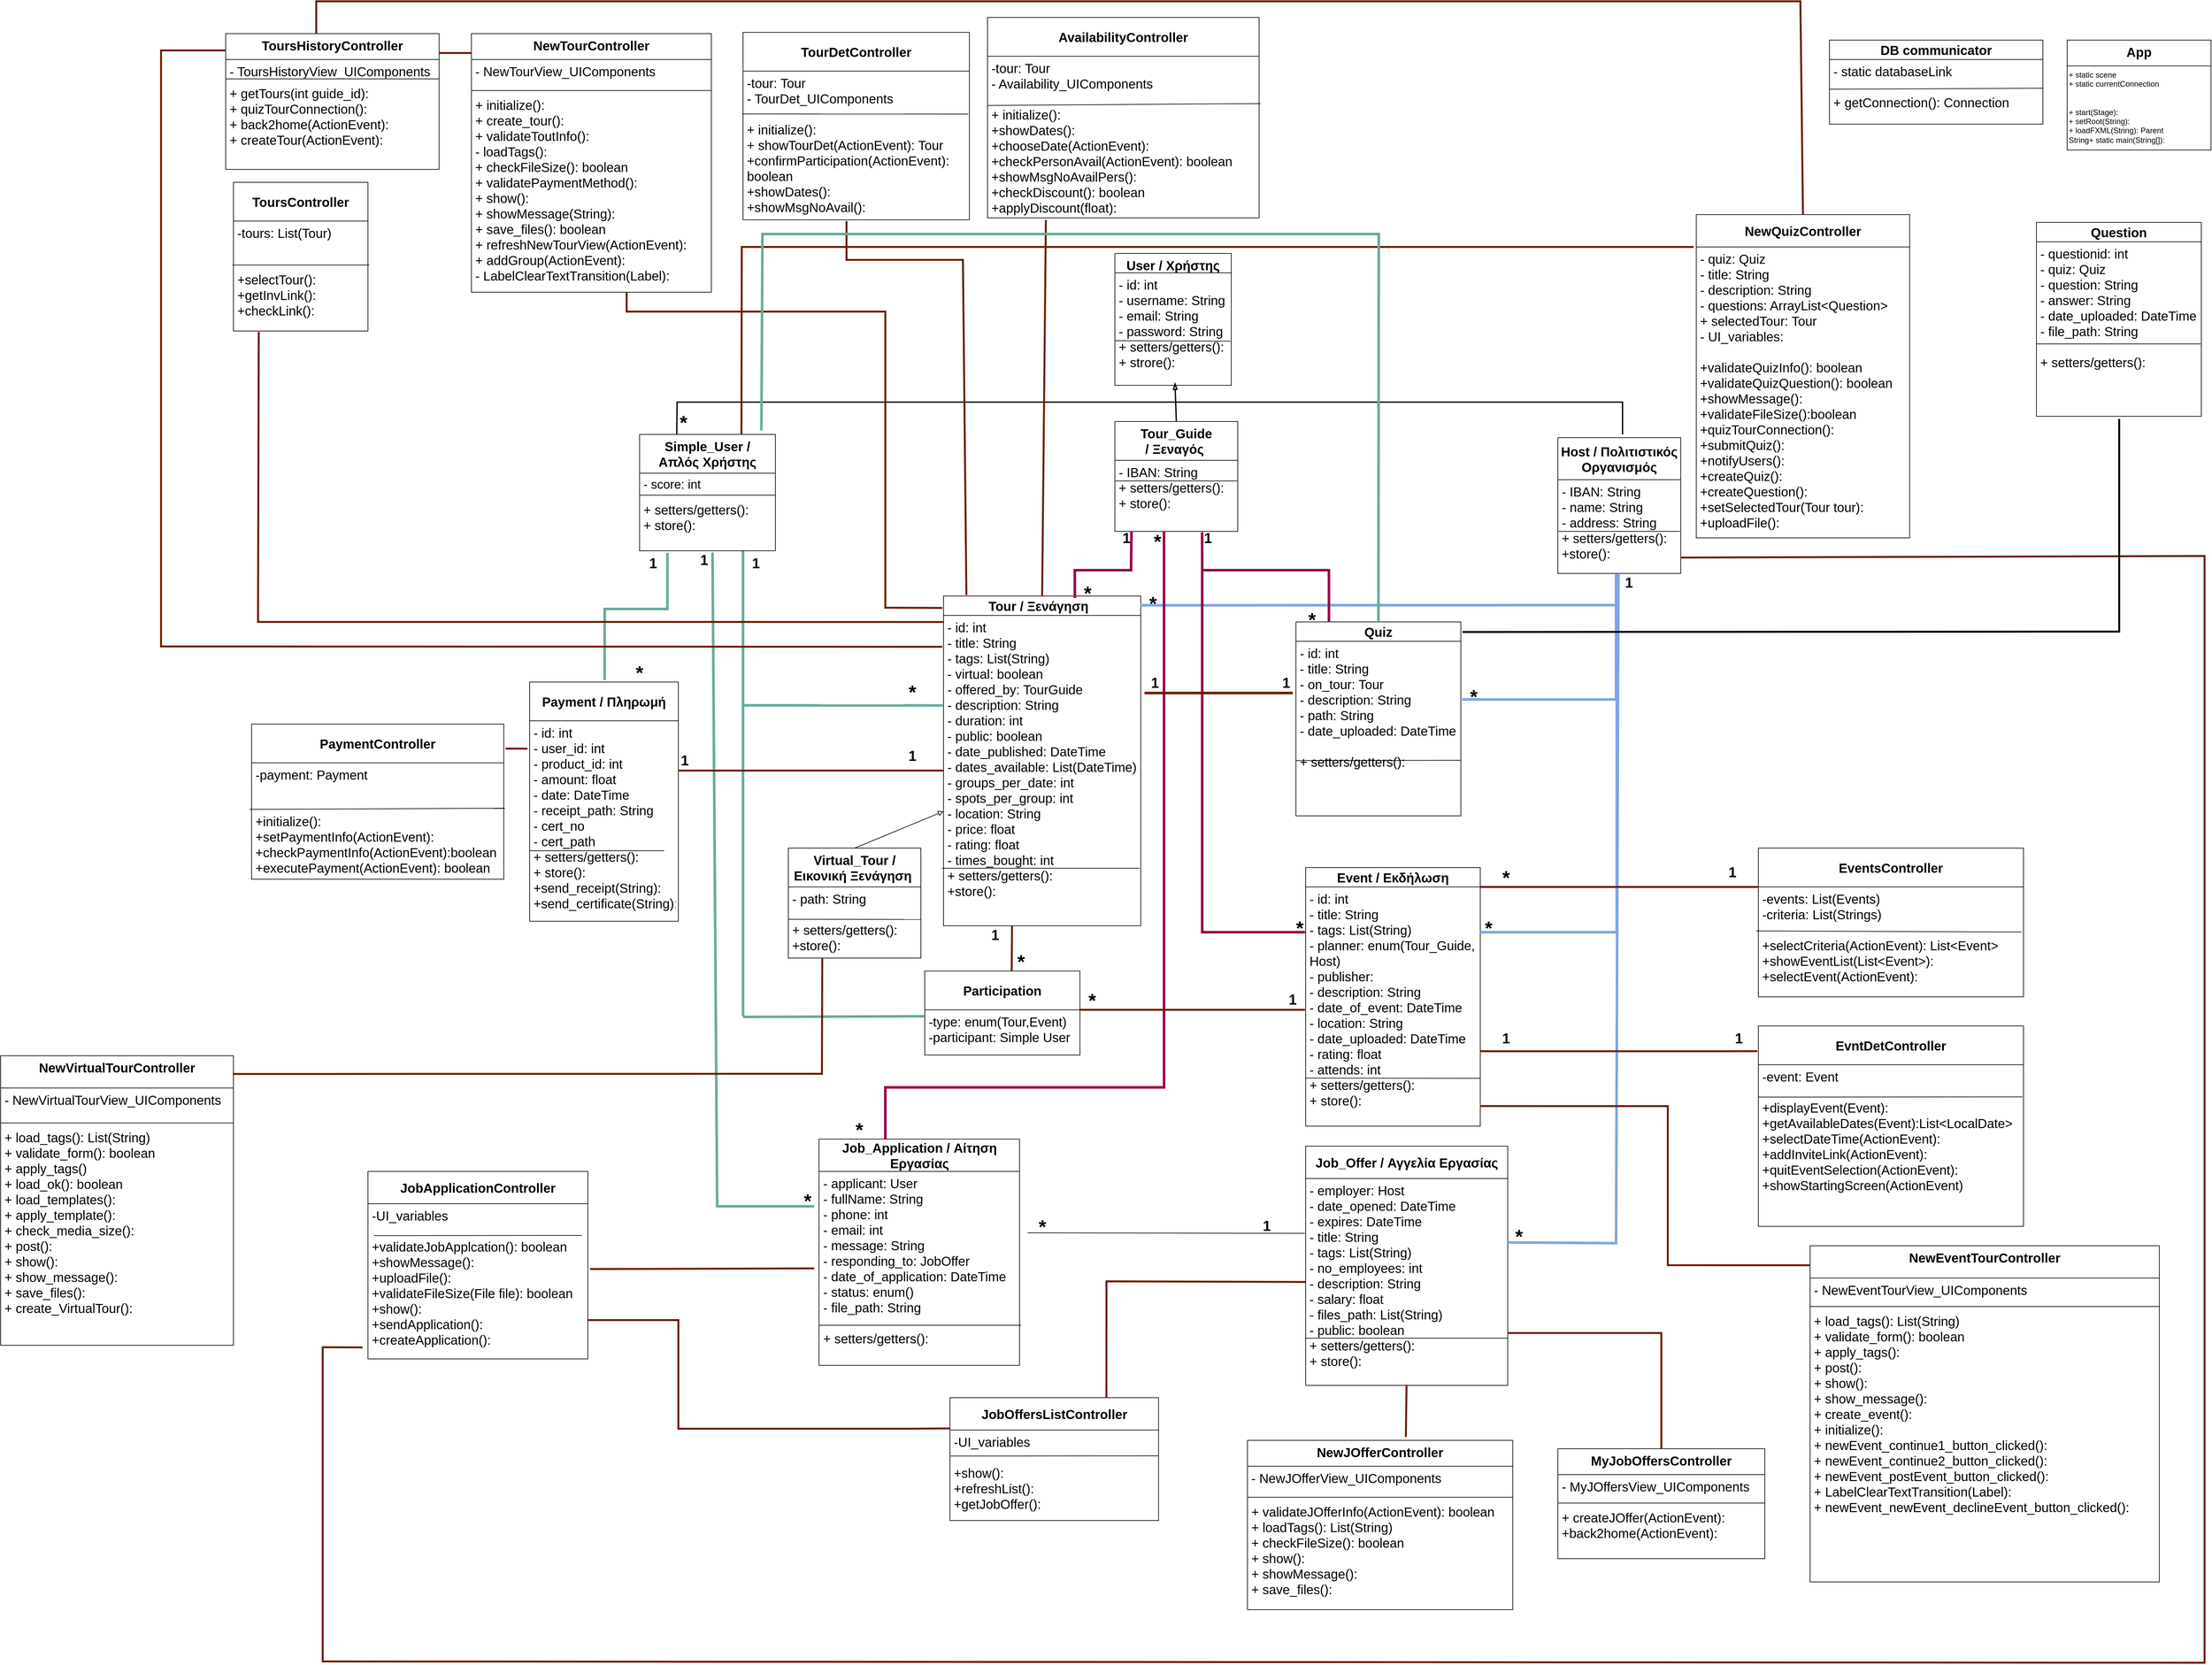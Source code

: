 <mxfile version="21.3.4" type="device">
  <diagram id="C5RBs43oDa-KdzZeNtuy" name="Page-1">
    <mxGraphModel dx="3341" dy="3237" grid="1" gridSize="10" guides="1" tooltips="1" connect="1" arrows="1" fold="1" page="1" pageScale="1" pageWidth="827" pageHeight="1169" math="0" shadow="0">
      <root>
        <mxCell id="WIyWlLk6GJQsqaUBKTNV-0" />
        <mxCell id="WIyWlLk6GJQsqaUBKTNV-1" parent="WIyWlLk6GJQsqaUBKTNV-0" />
        <mxCell id="2Wil8Lnaia5lhFSSLaBo-34" value="&lt;b&gt;TourDetController&lt;br&gt;&lt;/b&gt;" style="swimlane;fontStyle=0;childLayout=stackLayout;horizontal=1;startSize=60;horizontalStack=0;resizeParent=1;resizeParentMax=0;resizeLast=0;collapsible=1;marginBottom=0;whiteSpace=wrap;html=1;verticalAlign=middle;fontSize=20;" parent="WIyWlLk6GJQsqaUBKTNV-1" vertex="1">
          <mxGeometry x="180" y="-1152" width="350" height="290" as="geometry" />
        </mxCell>
        <mxCell id="2Wil8Lnaia5lhFSSLaBo-35" value="&lt;div&gt;-tour: Tour&lt;/div&gt;&lt;div&gt;- TourDet_UIComponents&lt;/div&gt;&lt;div&gt;&lt;br&gt;&lt;/div&gt;&lt;div&gt;+ initialize():&lt;/div&gt;&lt;div&gt;+ showTourDet(ActionEvent): Tour&lt;/div&gt;&lt;div&gt;+confirmParticipation(ActionEvent): boolean&lt;/div&gt;&lt;div&gt;+showDates():&amp;nbsp;&lt;/div&gt;&lt;div&gt;+showMsgNoAvail():&lt;/div&gt;&lt;div&gt;&lt;br&gt;&lt;/div&gt;" style="text;strokeColor=none;fillColor=none;align=left;verticalAlign=top;spacingLeft=4;spacingRight=4;overflow=hidden;points=[[0,0.5],[1,0.5]];portConstraint=eastwest;rotatable=0;whiteSpace=wrap;html=1;fontSize=20;" parent="2Wil8Lnaia5lhFSSLaBo-34" vertex="1">
          <mxGeometry y="60" width="350" height="230" as="geometry" />
        </mxCell>
        <mxCell id="2Wil8Lnaia5lhFSSLaBo-36" value="" style="endArrow=none;html=1;rounded=0;exitX=-0.004;exitY=0.288;exitDx=0;exitDy=0;exitPerimeter=0;entryX=0.995;entryY=0.289;entryDx=0;entryDy=0;entryPerimeter=0;" parent="2Wil8Lnaia5lhFSSLaBo-34" source="2Wil8Lnaia5lhFSSLaBo-35" edge="1" target="2Wil8Lnaia5lhFSSLaBo-35">
          <mxGeometry width="50" height="50" relative="1" as="geometry">
            <mxPoint x="160" y="205" as="sourcePoint" />
            <mxPoint x="210" y="128" as="targetPoint" />
          </mxGeometry>
        </mxCell>
        <mxCell id="g7bhLOiDTnuFdsJNwrZU-117" value="" style="endArrow=none;html=1;rounded=0;strokeColor=#67AB9F;strokeWidth=4;" parent="WIyWlLk6GJQsqaUBKTNV-1" edge="1">
          <mxGeometry width="50" height="50" relative="1" as="geometry">
            <mxPoint x="180" y="370" as="sourcePoint" />
            <mxPoint x="180" y="-350" as="targetPoint" />
          </mxGeometry>
        </mxCell>
        <mxCell id="g7bhLOiDTnuFdsJNwrZU-118" value="User / Χρήστης" style="swimlane;fontStyle=1;align=center;verticalAlign=top;childLayout=stackLayout;horizontal=1;startSize=30;horizontalStack=0;resizeParent=1;resizeLast=0;collapsible=1;marginBottom=0;rounded=0;shadow=0;strokeWidth=1;fontSize=20;" parent="WIyWlLk6GJQsqaUBKTNV-1" vertex="1">
          <mxGeometry x="755" y="-810" width="180" height="204" as="geometry">
            <mxRectangle x="230" y="140" width="160" height="26" as="alternateBounds" />
          </mxGeometry>
        </mxCell>
        <mxCell id="g7bhLOiDTnuFdsJNwrZU-119" value="- id: int&#xa;- username: String&#xa;- email: String&#xa;- password: String&#xa;+ setters/getters():&#xa;+ strore():" style="text;align=left;verticalAlign=top;spacingLeft=4;spacingRight=4;overflow=hidden;rotatable=0;points=[[0,0.5],[1,0.5]];portConstraint=eastwest;fontSize=20;" parent="g7bhLOiDTnuFdsJNwrZU-118" vertex="1">
          <mxGeometry y="30" width="180" height="170" as="geometry" />
        </mxCell>
        <mxCell id="g7bhLOiDTnuFdsJNwrZU-120" value="&lt;b style=&quot;font-size: 20px;&quot;&gt;Tour_Guide /&amp;nbsp;&lt;/b&gt;&lt;b style=&quot;border-color: var(--border-color);&quot;&gt;Ξεναγός&amp;nbsp;&lt;/b&gt;" style="swimlane;fontStyle=0;childLayout=stackLayout;horizontal=1;startSize=60;horizontalStack=0;resizeParent=1;resizeParentMax=0;resizeLast=0;collapsible=1;marginBottom=0;whiteSpace=wrap;html=1;verticalAlign=middle;fontSize=20;" parent="WIyWlLk6GJQsqaUBKTNV-1" vertex="1">
          <mxGeometry x="755" y="-550" width="190" height="170" as="geometry" />
        </mxCell>
        <mxCell id="g7bhLOiDTnuFdsJNwrZU-121" value="- IBAN: String&lt;br&gt;+ setters/getters():&lt;br&gt;+ store():" style="text;strokeColor=none;fillColor=none;align=left;verticalAlign=top;spacingLeft=4;spacingRight=4;overflow=hidden;points=[[0,0.5],[1,0.5]];portConstraint=eastwest;rotatable=0;whiteSpace=wrap;html=1;fontSize=20;" parent="g7bhLOiDTnuFdsJNwrZU-120" vertex="1">
          <mxGeometry y="60" width="190" height="110" as="geometry" />
        </mxCell>
        <mxCell id="g7bhLOiDTnuFdsJNwrZU-122" value="&lt;b style=&quot;border-color: var(--border-color);&quot;&gt;Host /&amp;nbsp;&lt;/b&gt;&lt;b style=&quot;font-size: 20px;&quot;&gt;Πολιτιστικός Οργανισμός&lt;/b&gt;" style="swimlane;fontStyle=0;childLayout=stackLayout;horizontal=1;startSize=65;horizontalStack=0;resizeParent=1;resizeParentMax=0;resizeLast=0;collapsible=1;marginBottom=0;whiteSpace=wrap;html=1;verticalAlign=middle;fontSize=20;" parent="WIyWlLk6GJQsqaUBKTNV-1" vertex="1">
          <mxGeometry x="1440" y="-525" width="190" height="210" as="geometry" />
        </mxCell>
        <mxCell id="g7bhLOiDTnuFdsJNwrZU-123" value="- IBAN: String&lt;br&gt;- name: String&lt;br&gt;- address: String&lt;br&gt;+ setters/getters():&lt;br&gt;+store():" style="text;strokeColor=none;fillColor=none;align=left;verticalAlign=top;spacingLeft=4;spacingRight=4;overflow=hidden;points=[[0,0.5],[1,0.5]];portConstraint=eastwest;rotatable=0;whiteSpace=wrap;html=1;fontSize=20;" parent="g7bhLOiDTnuFdsJNwrZU-122" vertex="1">
          <mxGeometry y="65" width="190" height="145" as="geometry" />
        </mxCell>
        <mxCell id="g7bhLOiDTnuFdsJNwrZU-124" value="" style="endArrow=blockThin;html=1;rounded=0;exitX=0.5;exitY=0;exitDx=0;exitDy=0;endFill=0;endSize=6;strokeWidth=2;fontSize=20;" parent="WIyWlLk6GJQsqaUBKTNV-1" source="g7bhLOiDTnuFdsJNwrZU-120" target="g7bhLOiDTnuFdsJNwrZU-119" edge="1">
          <mxGeometry width="50" height="50" relative="1" as="geometry">
            <mxPoint x="700" y="-430" as="sourcePoint" />
            <mxPoint x="750" y="-480" as="targetPoint" />
          </mxGeometry>
        </mxCell>
        <mxCell id="g7bhLOiDTnuFdsJNwrZU-125" value="&lt;b style=&quot;border-color: var(--border-color);&quot;&gt;Payment /&amp;nbsp;&lt;/b&gt;&lt;b style=&quot;font-size: 20px;&quot;&gt;Πληρωμή&lt;/b&gt;" style="swimlane;fontStyle=0;childLayout=stackLayout;horizontal=1;startSize=60;horizontalStack=0;resizeParent=1;resizeParentMax=0;resizeLast=0;collapsible=1;marginBottom=0;whiteSpace=wrap;html=1;verticalAlign=middle;fontSize=20;" parent="WIyWlLk6GJQsqaUBKTNV-1" vertex="1">
          <mxGeometry x="-150" y="-147" width="230" height="370" as="geometry" />
        </mxCell>
        <mxCell id="g7bhLOiDTnuFdsJNwrZU-126" value="- id: int&lt;br style=&quot;font-size: 20px;&quot;&gt;- user_id: int&lt;br style=&quot;font-size: 20px;&quot;&gt;- product_id: int&lt;br style=&quot;font-size: 20px;&quot;&gt;- amount: float&lt;br style=&quot;font-size: 20px;&quot;&gt;- date: DateTime&lt;br style=&quot;font-size: 20px;&quot;&gt;- receipt_path: String&lt;br&gt;- cert_no&lt;br&gt;- cert_path&lt;br&gt;+ setters/getters():&lt;br&gt;+ store():&amp;nbsp;&lt;br&gt;+send_receipt(String):&lt;br style=&quot;border-color: var(--border-color);&quot;&gt;+send_certificate(String):" style="text;strokeColor=none;fillColor=none;align=left;verticalAlign=top;spacingLeft=4;spacingRight=4;overflow=hidden;points=[[0,0.5],[1,0.5]];portConstraint=eastwest;rotatable=0;whiteSpace=wrap;html=1;fontSize=20;" parent="g7bhLOiDTnuFdsJNwrZU-125" vertex="1">
          <mxGeometry y="60" width="230" height="310" as="geometry" />
        </mxCell>
        <mxCell id="g7bhLOiDTnuFdsJNwrZU-127" value="" style="endArrow=none;html=1;rounded=0;exitX=0;exitY=0.5;exitDx=0;exitDy=0;entryX=1;entryY=0.5;entryDx=0;entryDy=0;" parent="g7bhLOiDTnuFdsJNwrZU-125" edge="1">
          <mxGeometry width="50" height="50" relative="1" as="geometry">
            <mxPoint x="2.274e-13" y="261.0" as="sourcePoint" />
            <mxPoint x="208" y="261.0" as="targetPoint" />
          </mxGeometry>
        </mxCell>
        <mxCell id="g7bhLOiDTnuFdsJNwrZU-128" value="&lt;b style=&quot;border-color: var(--border-color);&quot;&gt;Job_Offer /&amp;nbsp;&lt;/b&gt;&lt;b style=&quot;font-size: 20px;&quot;&gt;Αγγελία Εργασίας&lt;/b&gt;" style="swimlane;fontStyle=0;childLayout=stackLayout;horizontal=1;startSize=50;horizontalStack=0;resizeParent=1;resizeParentMax=0;resizeLast=0;collapsible=1;marginBottom=0;whiteSpace=wrap;html=1;fontSize=20;" parent="WIyWlLk6GJQsqaUBKTNV-1" vertex="1">
          <mxGeometry x="1050" y="571" width="312.5" height="370" as="geometry" />
        </mxCell>
        <mxCell id="g7bhLOiDTnuFdsJNwrZU-129" value="- employer: Host&lt;br&gt;- date_opened: DateTime&lt;br&gt;- expires: DateTime&lt;br&gt;- title: String&lt;br&gt;- tags: List(String)&lt;br&gt;- no_employees: int&lt;br&gt;- description: String&lt;br&gt;- salary: float&lt;br&gt;- files_path: List(String)&lt;br&gt;- public: boolean&lt;br&gt;+ setters/getters():&lt;br&gt;+ store():" style="text;strokeColor=none;fillColor=none;align=left;verticalAlign=top;spacingLeft=4;spacingRight=4;overflow=hidden;points=[[0,0.5],[1,0.5]];portConstraint=eastwest;rotatable=0;whiteSpace=wrap;html=1;fontSize=20;" parent="g7bhLOiDTnuFdsJNwrZU-128" vertex="1">
          <mxGeometry y="50" width="312.5" height="320" as="geometry" />
        </mxCell>
        <mxCell id="g7bhLOiDTnuFdsJNwrZU-130" value="" style="endArrow=none;html=1;rounded=0;entryX=0.997;entryY=0.683;entryDx=0;entryDy=0;entryPerimeter=0;" parent="g7bhLOiDTnuFdsJNwrZU-128" edge="1">
          <mxGeometry width="50" height="50" relative="1" as="geometry">
            <mxPoint y="297" as="sourcePoint" />
            <mxPoint x="312.502" y="297" as="targetPoint" />
          </mxGeometry>
        </mxCell>
        <mxCell id="g7bhLOiDTnuFdsJNwrZU-131" value="&lt;b style=&quot;border-color: var(--border-color);&quot;&gt;Job_Application /&amp;nbsp;&lt;/b&gt;&lt;b style=&quot;font-size: 20px;&quot;&gt;Αίτηση Εργασίας&lt;/b&gt;" style="swimlane;fontStyle=0;childLayout=stackLayout;horizontal=1;startSize=50;horizontalStack=0;resizeParent=1;resizeParentMax=0;resizeLast=0;collapsible=1;marginBottom=0;whiteSpace=wrap;html=1;fontSize=20;" parent="WIyWlLk6GJQsqaUBKTNV-1" vertex="1">
          <mxGeometry x="297.5" y="560" width="310" height="350" as="geometry" />
        </mxCell>
        <mxCell id="g7bhLOiDTnuFdsJNwrZU-132" value="- applicant: User&lt;br&gt;- fullName: String&lt;br&gt;- phone: int&lt;br&gt;- email: int&lt;br&gt;- message: String&lt;br&gt;- responding_to: JobOffer&lt;br&gt;- date_of_application: DateTime&lt;br&gt;- status: enum()&lt;br&gt;- file_path: String&lt;br&gt;&lt;br&gt;+ setters/getters():" style="text;strokeColor=none;fillColor=none;align=left;verticalAlign=top;spacingLeft=4;spacingRight=4;overflow=hidden;points=[[0,0.5],[1,0.5]];portConstraint=eastwest;rotatable=0;whiteSpace=wrap;html=1;fontSize=20;" parent="g7bhLOiDTnuFdsJNwrZU-131" vertex="1">
          <mxGeometry y="50" width="310" height="300" as="geometry" />
        </mxCell>
        <mxCell id="urBZSGkfdiU49EpW2g-V-13" value="" style="endArrow=none;html=1;rounded=0;exitX=-0.008;exitY=0.4;exitDx=0;exitDy=0;exitPerimeter=0;" edge="1" parent="g7bhLOiDTnuFdsJNwrZU-131">
          <mxGeometry width="50" height="50" relative="1" as="geometry">
            <mxPoint y="288" as="sourcePoint" />
            <mxPoint x="312.5" y="288" as="targetPoint" />
          </mxGeometry>
        </mxCell>
        <mxCell id="g7bhLOiDTnuFdsJNwrZU-134" value="&lt;b style=&quot;font-size: 20px;&quot;&gt;Tour /&amp;nbsp;&lt;/b&gt;&lt;b style=&quot;border-color: var(--border-color);&quot;&gt;Ξενάγηση&amp;nbsp;&lt;/b&gt;&lt;b style=&quot;font-size: 20px;&quot;&gt;&amp;nbsp;&lt;/b&gt;" style="swimlane;fontStyle=0;childLayout=stackLayout;horizontal=1;startSize=30;horizontalStack=0;resizeParent=1;resizeParentMax=0;resizeLast=0;collapsible=1;marginBottom=0;whiteSpace=wrap;html=1;fontSize=20;" parent="WIyWlLk6GJQsqaUBKTNV-1" vertex="1">
          <mxGeometry x="490" y="-280" width="305" height="510" as="geometry" />
        </mxCell>
        <mxCell id="g7bhLOiDTnuFdsJNwrZU-135" value="- id: int&amp;nbsp;&lt;br style=&quot;font-size: 20px;&quot;&gt;- title: String&lt;br style=&quot;font-size: 20px;&quot;&gt;- tags: List(String)&lt;br style=&quot;font-size: 20px;&quot;&gt;- virtual: boolean&lt;br style=&quot;font-size: 20px;&quot;&gt;- offered_by: TourGuide&lt;br style=&quot;font-size: 20px;&quot;&gt;- description: String&lt;br style=&quot;font-size: 20px;&quot;&gt;- duration: int&lt;br style=&quot;font-size: 20px;&quot;&gt;- public: boolean&lt;br style=&quot;font-size: 20px;&quot;&gt;- date_published: DateTime&lt;br style=&quot;font-size: 20px;&quot;&gt;- dates_available: List(DateTime)&lt;br&gt;- groups_per_date: int&lt;br style=&quot;font-size: 20px;&quot;&gt;- spots_per_group: int&lt;br&gt;- location: String&lt;br&gt;- price: float&lt;br style=&quot;font-size: 20px;&quot;&gt;- rating: float&lt;br style=&quot;font-size: 20px;&quot;&gt;- times_bought: int&lt;br&gt;+ setters/getters():&lt;br&gt;+store():" style="text;strokeColor=none;fillColor=none;align=left;verticalAlign=top;spacingLeft=4;spacingRight=4;overflow=hidden;points=[[0,0.5],[1,0.5]];portConstraint=eastwest;rotatable=0;whiteSpace=wrap;html=1;fontSize=20;" parent="g7bhLOiDTnuFdsJNwrZU-134" vertex="1">
          <mxGeometry y="30" width="305" height="480" as="geometry" />
        </mxCell>
        <mxCell id="g7bhLOiDTnuFdsJNwrZU-136" value="" style="endArrow=none;html=1;rounded=0;exitX=0;exitY=0.5;exitDx=0;exitDy=0;" parent="g7bhLOiDTnuFdsJNwrZU-134" edge="1">
          <mxGeometry width="50" height="50" relative="1" as="geometry">
            <mxPoint x="-2.5" y="421.0" as="sourcePoint" />
            <mxPoint x="303" y="421" as="targetPoint" />
          </mxGeometry>
        </mxCell>
        <mxCell id="g7bhLOiDTnuFdsJNwrZU-137" value="&lt;b style=&quot;border-color: var(--border-color);&quot;&gt;Virtual_Tour /&lt;/b&gt;&lt;b style=&quot;font-size: 20px;&quot;&gt;Εικονική Ξενάγηση&amp;nbsp;&lt;/b&gt;" style="swimlane;fontStyle=0;childLayout=stackLayout;horizontal=1;startSize=60;horizontalStack=0;resizeParent=1;resizeParentMax=0;resizeLast=0;collapsible=1;marginBottom=0;whiteSpace=wrap;html=1;fontSize=20;" parent="WIyWlLk6GJQsqaUBKTNV-1" vertex="1">
          <mxGeometry x="250" y="110" width="205" height="170" as="geometry" />
        </mxCell>
        <mxCell id="g7bhLOiDTnuFdsJNwrZU-138" value="- path: String&lt;br&gt;&lt;br&gt;+ setters/getters():&lt;br&gt;+store():" style="text;strokeColor=none;fillColor=none;align=left;verticalAlign=top;spacingLeft=4;spacingRight=4;overflow=hidden;points=[[0,0.5],[1,0.5]];portConstraint=eastwest;rotatable=0;whiteSpace=wrap;html=1;fontSize=20;" parent="g7bhLOiDTnuFdsJNwrZU-137" vertex="1">
          <mxGeometry y="60" width="205" height="110" as="geometry" />
        </mxCell>
        <mxCell id="g7bhLOiDTnuFdsJNwrZU-139" value="&lt;b style=&quot;border-color: var(--border-color);&quot;&gt;Event /&amp;nbsp;&lt;/b&gt;&lt;b style=&quot;font-size: 20px;&quot;&gt;Εκδήλωση&lt;/b&gt;" style="swimlane;fontStyle=0;childLayout=stackLayout;horizontal=1;startSize=30;horizontalStack=0;resizeParent=1;resizeParentMax=0;resizeLast=0;collapsible=1;marginBottom=0;whiteSpace=wrap;html=1;fontSize=20;" parent="WIyWlLk6GJQsqaUBKTNV-1" vertex="1">
          <mxGeometry x="1050" y="140" width="270" height="400" as="geometry" />
        </mxCell>
        <mxCell id="g7bhLOiDTnuFdsJNwrZU-140" value="- id: int&amp;nbsp;&lt;br style=&quot;font-size: 20px;&quot;&gt;- title: String&lt;br style=&quot;font-size: 20px;&quot;&gt;- tags: List(String)&lt;br style=&quot;font-size: 20px;&quot;&gt;- planner: enum(Tour_Guide, Host)&lt;br style=&quot;font-size: 20px;&quot;&gt;- publisher:&amp;nbsp;&lt;br style=&quot;font-size: 20px;&quot;&gt;- description: String&lt;br style=&quot;font-size: 20px;&quot;&gt;- date_of_event: DateTime&lt;br&gt;- location: String&lt;br style=&quot;font-size: 20px;&quot;&gt;- date_uploaded: DateTime&lt;br style=&quot;font-size: 20px;&quot;&gt;- rating: float&amp;nbsp;&lt;br&gt;- attends: int&lt;br&gt;+ setters/getters():&lt;br&gt;+ store():" style="text;strokeColor=none;fillColor=none;align=left;verticalAlign=top;spacingLeft=4;spacingRight=4;overflow=hidden;points=[[0,0.5],[1,0.5]];portConstraint=eastwest;rotatable=0;whiteSpace=wrap;html=1;fontSize=20;" parent="g7bhLOiDTnuFdsJNwrZU-139" vertex="1">
          <mxGeometry y="30" width="270" height="370" as="geometry" />
        </mxCell>
        <mxCell id="g7bhLOiDTnuFdsJNwrZU-141" value="" style="endArrow=none;html=1;rounded=0;exitX=-0.001;exitY=0.706;exitDx=0;exitDy=0;exitPerimeter=0;" parent="g7bhLOiDTnuFdsJNwrZU-139" edge="1">
          <mxGeometry width="50" height="50" relative="1" as="geometry">
            <mxPoint x="0.005" y="325.62" as="sourcePoint" />
            <mxPoint x="270" y="326" as="targetPoint" />
          </mxGeometry>
        </mxCell>
        <mxCell id="g7bhLOiDTnuFdsJNwrZU-142" value="&lt;b style=&quot;font-size: 20px;&quot;&gt;Quiz&lt;/b&gt;" style="swimlane;fontStyle=0;childLayout=stackLayout;horizontal=1;startSize=30;horizontalStack=0;resizeParent=1;resizeParentMax=0;resizeLast=0;collapsible=1;marginBottom=0;whiteSpace=wrap;html=1;fontSize=20;" parent="WIyWlLk6GJQsqaUBKTNV-1" vertex="1">
          <mxGeometry x="1035" y="-240" width="255" height="300" as="geometry" />
        </mxCell>
        <mxCell id="g7bhLOiDTnuFdsJNwrZU-143" value="- id: int&amp;nbsp;&lt;br style=&quot;font-size: 20px;&quot;&gt;- title: String&lt;br style=&quot;font-size: 20px;&quot;&gt;- on_tour: Tour&lt;br style=&quot;font-size: 20px;&quot;&gt;- description: String&lt;br&gt;- path: String&lt;br style=&quot;font-size: 20px;&quot;&gt;- date_uploaded: DateTime&lt;br&gt;&lt;br&gt;+ setters/getters():" style="text;strokeColor=none;fillColor=none;align=left;verticalAlign=top;spacingLeft=4;spacingRight=4;overflow=hidden;points=[[0,0.5],[1,0.5]];portConstraint=eastwest;rotatable=0;whiteSpace=wrap;html=1;fontSize=20;" parent="g7bhLOiDTnuFdsJNwrZU-142" vertex="1">
          <mxGeometry y="30" width="255" height="270" as="geometry" />
        </mxCell>
        <mxCell id="g7bhLOiDTnuFdsJNwrZU-144" value="" style="endArrow=none;html=1;rounded=0;strokeColor=#67AB9F;strokeWidth=4;entryX=0.174;entryY=1.024;entryDx=0;entryDy=0;entryPerimeter=0;fontSize=20;" parent="WIyWlLk6GJQsqaUBKTNV-1" edge="1">
          <mxGeometry width="50" height="50" relative="1" as="geometry">
            <mxPoint x="-34" y="-150" as="sourcePoint" />
            <mxPoint x="63.06" y="-346.88" as="targetPoint" />
            <Array as="points">
              <mxPoint x="-34" y="-260" />
              <mxPoint x="63" y="-260" />
            </Array>
          </mxGeometry>
        </mxCell>
        <mxCell id="g7bhLOiDTnuFdsJNwrZU-145" value="" style="endArrow=none;html=1;rounded=0;exitX=0.666;exitY=0.006;exitDx=0;exitDy=0;startArrow=none;startFill=0;strokeWidth=4;strokeColor=#99004D;fontSize=20;entryX=0.135;entryY=0.999;entryDx=0;entryDy=0;entryPerimeter=0;exitPerimeter=0;" parent="WIyWlLk6GJQsqaUBKTNV-1" source="g7bhLOiDTnuFdsJNwrZU-134" target="g7bhLOiDTnuFdsJNwrZU-121" edge="1">
          <mxGeometry width="50" height="50" relative="1" as="geometry">
            <mxPoint x="690" y="-230" as="sourcePoint" />
            <mxPoint x="740" y="-280" as="targetPoint" />
            <Array as="points">
              <mxPoint x="693" y="-320" />
              <mxPoint x="780" y="-320" />
            </Array>
          </mxGeometry>
        </mxCell>
        <mxCell id="g7bhLOiDTnuFdsJNwrZU-146" value="" style="endArrow=none;html=1;rounded=0;startArrow=block;startFill=0;entryX=0.5;entryY=0;entryDx=0;entryDy=0;fontSize=20;" parent="WIyWlLk6GJQsqaUBKTNV-1" source="g7bhLOiDTnuFdsJNwrZU-135" target="g7bhLOiDTnuFdsJNwrZU-137" edge="1">
          <mxGeometry width="50" height="50" relative="1" as="geometry">
            <mxPoint x="482.415" y="9.2" as="sourcePoint" />
            <mxPoint x="670" y="70" as="targetPoint" />
          </mxGeometry>
        </mxCell>
        <mxCell id="g7bhLOiDTnuFdsJNwrZU-147" value="" style="endArrow=none;html=1;rounded=0;entryX=0.479;entryY=1.005;entryDx=0;entryDy=0;entryPerimeter=0;strokeColor=#7EA6E0;strokeWidth=4;fontSize=20;exitX=0.997;exitY=0.028;exitDx=0;exitDy=0;exitPerimeter=0;" parent="WIyWlLk6GJQsqaUBKTNV-1" source="g7bhLOiDTnuFdsJNwrZU-134" target="g7bhLOiDTnuFdsJNwrZU-123" edge="1">
          <mxGeometry width="50" height="50" relative="1" as="geometry">
            <mxPoint x="800" y="-260" as="sourcePoint" />
            <mxPoint x="950" y="-320" as="targetPoint" />
            <Array as="points">
              <mxPoint x="1531" y="-266" />
            </Array>
          </mxGeometry>
        </mxCell>
        <mxCell id="g7bhLOiDTnuFdsJNwrZU-148" value="" style="endArrow=none;html=1;rounded=0;strokeWidth=4;strokeColor=#99004D;fontSize=20;entryX=0.71;entryY=1.012;entryDx=0;entryDy=0;entryPerimeter=0;" parent="WIyWlLk6GJQsqaUBKTNV-1" target="g7bhLOiDTnuFdsJNwrZU-121" edge="1">
          <mxGeometry width="50" height="50" relative="1" as="geometry">
            <mxPoint x="1086" y="-240" as="sourcePoint" />
            <mxPoint x="880" y="-380" as="targetPoint" />
            <Array as="points">
              <mxPoint x="1086" y="-320" />
              <mxPoint x="890" y="-320" />
            </Array>
          </mxGeometry>
        </mxCell>
        <mxCell id="g7bhLOiDTnuFdsJNwrZU-149" value="" style="endArrow=none;html=1;rounded=0;strokeColor=#7EA6E0;strokeWidth=4;fontSize=20;" parent="WIyWlLk6GJQsqaUBKTNV-1" edge="1">
          <mxGeometry width="50" height="50" relative="1" as="geometry">
            <mxPoint x="1292" y="-120" as="sourcePoint" />
            <mxPoint x="1530" y="-314" as="targetPoint" />
            <Array as="points">
              <mxPoint x="1530" y="-120" />
              <mxPoint x="1530" y="-260" />
            </Array>
          </mxGeometry>
        </mxCell>
        <mxCell id="g7bhLOiDTnuFdsJNwrZU-151" value="" style="endArrow=none;html=1;rounded=0;entryX=0.48;entryY=1.043;entryDx=0;entryDy=0;entryPerimeter=0;strokeColor=#7EA6E0;strokeWidth=4;fontSize=20;" parent="WIyWlLk6GJQsqaUBKTNV-1" target="g7bhLOiDTnuFdsJNwrZU-123" edge="1">
          <mxGeometry width="50" height="50" relative="1" as="geometry">
            <mxPoint x="1320" y="240" as="sourcePoint" />
            <mxPoint x="1150" y="-230" as="targetPoint" />
            <Array as="points">
              <mxPoint x="1531" y="240" />
            </Array>
          </mxGeometry>
        </mxCell>
        <mxCell id="g7bhLOiDTnuFdsJNwrZU-152" value="" style="endArrow=none;html=1;rounded=0;entryX=0.493;entryY=1.009;entryDx=0;entryDy=0;entryPerimeter=0;strokeWidth=4;strokeColor=#7EA6E0;fontSize=20;exitX=1;exitY=0.309;exitDx=0;exitDy=0;exitPerimeter=0;" parent="WIyWlLk6GJQsqaUBKTNV-1" source="g7bhLOiDTnuFdsJNwrZU-129" target="g7bhLOiDTnuFdsJNwrZU-123" edge="1">
          <mxGeometry width="50" height="50" relative="1" as="geometry">
            <mxPoint x="1370" y="721" as="sourcePoint" />
            <mxPoint x="1150" y="20" as="targetPoint" />
            <Array as="points">
              <mxPoint x="1530" y="721" />
            </Array>
          </mxGeometry>
        </mxCell>
        <mxCell id="g7bhLOiDTnuFdsJNwrZU-153" value="" style="endArrow=none;html=1;rounded=0;entryX=0.537;entryY=1.03;entryDx=0;entryDy=0;entryPerimeter=0;strokeWidth=4;strokeColor=#67AB9F;fontSize=20;" parent="WIyWlLk6GJQsqaUBKTNV-1" edge="1" target="g7bhLOiDTnuFdsJNwrZU-212">
          <mxGeometry width="50" height="50" relative="1" as="geometry">
            <mxPoint x="290" y="664" as="sourcePoint" />
            <mxPoint x="99.92" y="-348.05" as="targetPoint" />
            <Array as="points">
              <mxPoint x="140" y="664" />
            </Array>
          </mxGeometry>
        </mxCell>
        <mxCell id="g7bhLOiDTnuFdsJNwrZU-154" value="" style="endArrow=none;html=1;rounded=0;strokeWidth=4;strokeColor=#67AB9F;fontSize=20;entryX=-0.003;entryY=0.29;entryDx=0;entryDy=0;entryPerimeter=0;" parent="WIyWlLk6GJQsqaUBKTNV-1" target="g7bhLOiDTnuFdsJNwrZU-135" edge="1">
          <mxGeometry width="50" height="50" relative="1" as="geometry">
            <mxPoint x="180" y="-111" as="sourcePoint" />
            <mxPoint x="490" y="-110" as="targetPoint" />
          </mxGeometry>
        </mxCell>
        <mxCell id="g7bhLOiDTnuFdsJNwrZU-155" value="" style="endArrow=none;html=1;rounded=0;strokeColor=#67AB9F;strokeWidth=4;fontSize=20;" parent="WIyWlLk6GJQsqaUBKTNV-1" edge="1">
          <mxGeometry width="50" height="50" relative="1" as="geometry">
            <mxPoint x="180" y="371" as="sourcePoint" />
            <mxPoint x="460" y="370" as="targetPoint" />
            <Array as="points" />
          </mxGeometry>
        </mxCell>
        <mxCell id="g7bhLOiDTnuFdsJNwrZU-162" value="" style="endArrow=none;html=1;rounded=0;strokeColor=#99004D;strokeWidth=4;fontSize=20;" parent="WIyWlLk6GJQsqaUBKTNV-1" edge="1">
          <mxGeometry width="50" height="50" relative="1" as="geometry">
            <mxPoint x="1049" y="240" as="sourcePoint" />
            <mxPoint x="890" y="-320" as="targetPoint" />
            <Array as="points">
              <mxPoint x="890" y="240" />
            </Array>
          </mxGeometry>
        </mxCell>
        <mxCell id="g7bhLOiDTnuFdsJNwrZU-173" value="" style="endArrow=none;html=1;rounded=0;strokeColor=#99004D;strokeWidth=4;fontSize=20;" parent="WIyWlLk6GJQsqaUBKTNV-1" edge="1">
          <mxGeometry width="50" height="50" relative="1" as="geometry">
            <mxPoint x="400" y="560" as="sourcePoint" />
            <mxPoint x="831" y="-380" as="targetPoint" />
            <Array as="points">
              <mxPoint x="400" y="480" />
              <mxPoint x="831" y="480" />
            </Array>
          </mxGeometry>
        </mxCell>
        <mxCell id="g7bhLOiDTnuFdsJNwrZU-175" value="" style="endArrow=none;html=1;rounded=0;endFill=0;fontSize=20;entryX=1.019;entryY=0.25;entryDx=0;entryDy=0;strokeWidth=4;startArrow=none;startFill=0;entryPerimeter=0;strokeColor=#6D1F00;" parent="WIyWlLk6GJQsqaUBKTNV-1" target="g7bhLOiDTnuFdsJNwrZU-135" edge="1">
          <mxGeometry width="50" height="50" relative="1" as="geometry">
            <mxPoint x="1030" y="-130" as="sourcePoint" />
            <mxPoint x="820" y="-130" as="targetPoint" />
          </mxGeometry>
        </mxCell>
        <mxCell id="g7bhLOiDTnuFdsJNwrZU-176" value="" style="endArrow=none;html=1;rounded=0;entryX=0;entryY=0.5;entryDx=0;entryDy=0;strokeColor=#6D1F00;fillColor=#a0522d;strokeWidth=3;" parent="WIyWlLk6GJQsqaUBKTNV-1" target="g7bhLOiDTnuFdsJNwrZU-135" edge="1">
          <mxGeometry width="50" height="50" relative="1" as="geometry">
            <mxPoint x="80" y="-10" as="sourcePoint" />
            <mxPoint x="490.0" y="-10" as="targetPoint" />
          </mxGeometry>
        </mxCell>
        <mxCell id="g7bhLOiDTnuFdsJNwrZU-179" value="*" style="text;html=1;strokeColor=none;fillColor=none;align=center;verticalAlign=middle;whiteSpace=wrap;rounded=0;fontSize=30;fontStyle=1" parent="WIyWlLk6GJQsqaUBKTNV-1" vertex="1">
          <mxGeometry x="58" y="-564" width="60" height="30" as="geometry" />
        </mxCell>
        <mxCell id="g7bhLOiDTnuFdsJNwrZU-180" value="1" style="text;html=1;strokeColor=none;fillColor=none;align=center;verticalAlign=middle;whiteSpace=wrap;rounded=0;fontSize=22;fontStyle=1" parent="WIyWlLk6GJQsqaUBKTNV-1" vertex="1">
          <mxGeometry x="869" y="-384" width="60" height="30" as="geometry" />
        </mxCell>
        <mxCell id="g7bhLOiDTnuFdsJNwrZU-181" value="*" style="text;html=1;strokeColor=none;fillColor=none;align=center;verticalAlign=middle;whiteSpace=wrap;rounded=0;fontSize=30;fontStyle=1" parent="WIyWlLk6GJQsqaUBKTNV-1" vertex="1">
          <mxGeometry x="683" y="-300" width="60" height="30" as="geometry" />
        </mxCell>
        <mxCell id="g7bhLOiDTnuFdsJNwrZU-182" value="*" style="text;html=1;strokeColor=none;fillColor=none;align=center;verticalAlign=middle;whiteSpace=wrap;rounded=0;fontSize=30;fontStyle=1" parent="WIyWlLk6GJQsqaUBKTNV-1" vertex="1">
          <mxGeometry x="1030" y="-259" width="60" height="30" as="geometry" />
        </mxCell>
        <mxCell id="g7bhLOiDTnuFdsJNwrZU-183" value="1" style="text;html=1;strokeColor=none;fillColor=none;align=center;verticalAlign=middle;whiteSpace=wrap;rounded=0;fontSize=22;fontStyle=1" parent="WIyWlLk6GJQsqaUBKTNV-1" vertex="1">
          <mxGeometry x="787" y="-160" width="60" height="30" as="geometry" />
        </mxCell>
        <mxCell id="g7bhLOiDTnuFdsJNwrZU-184" value="1" style="text;html=1;strokeColor=none;fillColor=none;align=center;verticalAlign=middle;whiteSpace=wrap;rounded=0;fontSize=22;fontStyle=1" parent="WIyWlLk6GJQsqaUBKTNV-1" vertex="1">
          <mxGeometry x="990" y="-160" width="60" height="30" as="geometry" />
        </mxCell>
        <mxCell id="g7bhLOiDTnuFdsJNwrZU-185" value="*" style="text;html=1;strokeColor=none;fillColor=none;align=center;verticalAlign=middle;whiteSpace=wrap;rounded=0;fontSize=30;fontStyle=1" parent="WIyWlLk6GJQsqaUBKTNV-1" vertex="1">
          <mxGeometry x="1011" y="218" width="60" height="30" as="geometry" />
        </mxCell>
        <mxCell id="g7bhLOiDTnuFdsJNwrZU-186" value="*" style="text;html=1;strokeColor=none;fillColor=none;align=center;verticalAlign=middle;whiteSpace=wrap;rounded=0;fontSize=30;fontStyle=1" parent="WIyWlLk6GJQsqaUBKTNV-1" vertex="1">
          <mxGeometry x="330" y="530" width="60" height="30" as="geometry" />
        </mxCell>
        <mxCell id="g7bhLOiDTnuFdsJNwrZU-187" value="1" style="text;html=1;strokeColor=none;fillColor=none;align=center;verticalAlign=middle;whiteSpace=wrap;rounded=0;fontSize=22;fontStyle=1" parent="WIyWlLk6GJQsqaUBKTNV-1" vertex="1">
          <mxGeometry x="743" y="-384" width="60" height="30" as="geometry" />
        </mxCell>
        <mxCell id="g7bhLOiDTnuFdsJNwrZU-188" value="*" style="text;html=1;strokeColor=none;fillColor=none;align=center;verticalAlign=middle;whiteSpace=wrap;rounded=0;fontSize=30;fontStyle=1" parent="WIyWlLk6GJQsqaUBKTNV-1" vertex="1">
          <mxGeometry x="791" y="-380" width="60" height="30" as="geometry" />
        </mxCell>
        <mxCell id="g7bhLOiDTnuFdsJNwrZU-189" value="*" style="text;html=1;strokeColor=none;fillColor=none;align=center;verticalAlign=middle;whiteSpace=wrap;rounded=0;fontSize=30;fontStyle=1" parent="WIyWlLk6GJQsqaUBKTNV-1" vertex="1">
          <mxGeometry x="250" y="640" width="60" height="30" as="geometry" />
        </mxCell>
        <mxCell id="g7bhLOiDTnuFdsJNwrZU-193" value="*" style="text;html=1;strokeColor=none;fillColor=none;align=center;verticalAlign=middle;whiteSpace=wrap;rounded=0;fontSize=30;fontStyle=1" parent="WIyWlLk6GJQsqaUBKTNV-1" vertex="1">
          <mxGeometry x="612.5" y="680" width="60" height="30" as="geometry" />
        </mxCell>
        <mxCell id="g7bhLOiDTnuFdsJNwrZU-194" value="*" style="text;html=1;strokeColor=none;fillColor=none;align=center;verticalAlign=middle;whiteSpace=wrap;rounded=0;fontSize=30;fontStyle=1" parent="WIyWlLk6GJQsqaUBKTNV-1" vertex="1">
          <mxGeometry x="1350" y="695" width="60" height="30" as="geometry" />
        </mxCell>
        <mxCell id="g7bhLOiDTnuFdsJNwrZU-195" value="*" style="text;html=1;strokeColor=none;fillColor=none;align=center;verticalAlign=middle;whiteSpace=wrap;rounded=0;fontSize=30;fontStyle=1" parent="WIyWlLk6GJQsqaUBKTNV-1" vertex="1">
          <mxGeometry x="1302.5" y="218" width="60" height="30" as="geometry" />
        </mxCell>
        <mxCell id="g7bhLOiDTnuFdsJNwrZU-196" value="*" style="text;html=1;strokeColor=none;fillColor=none;align=center;verticalAlign=middle;whiteSpace=wrap;rounded=0;fontSize=30;fontStyle=1" parent="WIyWlLk6GJQsqaUBKTNV-1" vertex="1">
          <mxGeometry x="1280" y="-140" width="60" height="30" as="geometry" />
        </mxCell>
        <mxCell id="g7bhLOiDTnuFdsJNwrZU-197" value="*" style="text;html=1;strokeColor=none;fillColor=none;align=center;verticalAlign=middle;whiteSpace=wrap;rounded=0;fontSize=30;fontStyle=1" parent="WIyWlLk6GJQsqaUBKTNV-1" vertex="1">
          <mxGeometry x="784" y="-284" width="60" height="30" as="geometry" />
        </mxCell>
        <mxCell id="g7bhLOiDTnuFdsJNwrZU-198" value="1" style="text;html=1;strokeColor=none;fillColor=none;align=center;verticalAlign=middle;whiteSpace=wrap;rounded=0;fontSize=22;fontStyle=1" parent="WIyWlLk6GJQsqaUBKTNV-1" vertex="1">
          <mxGeometry x="1520" y="-315" width="60" height="30" as="geometry" />
        </mxCell>
        <mxCell id="g7bhLOiDTnuFdsJNwrZU-199" value="*" style="text;html=1;strokeColor=none;fillColor=none;align=center;verticalAlign=middle;whiteSpace=wrap;rounded=0;fontSize=30;fontStyle=1" parent="WIyWlLk6GJQsqaUBKTNV-1" vertex="1">
          <mxGeometry x="412" y="-147" width="60" height="30" as="geometry" />
        </mxCell>
        <mxCell id="g7bhLOiDTnuFdsJNwrZU-200" value="*" style="text;html=1;strokeColor=none;fillColor=none;align=center;verticalAlign=middle;whiteSpace=wrap;rounded=0;fontSize=30;fontStyle=1" parent="WIyWlLk6GJQsqaUBKTNV-1" vertex="1">
          <mxGeometry x="-10" y="-177" width="60" height="30" as="geometry" />
        </mxCell>
        <mxCell id="g7bhLOiDTnuFdsJNwrZU-201" value="1" style="text;html=1;strokeColor=none;fillColor=none;align=center;verticalAlign=middle;whiteSpace=wrap;rounded=0;fontSize=22;fontStyle=1" parent="WIyWlLk6GJQsqaUBKTNV-1" vertex="1">
          <mxGeometry x="11" y="-345" width="60" height="30" as="geometry" />
        </mxCell>
        <mxCell id="g7bhLOiDTnuFdsJNwrZU-202" value="1" style="text;html=1;strokeColor=none;fillColor=none;align=center;verticalAlign=middle;whiteSpace=wrap;rounded=0;fontSize=22;fontStyle=1" parent="WIyWlLk6GJQsqaUBKTNV-1" vertex="1">
          <mxGeometry x="412" y="-47" width="60" height="30" as="geometry" />
        </mxCell>
        <mxCell id="g7bhLOiDTnuFdsJNwrZU-203" value="1" style="text;html=1;strokeColor=none;fillColor=none;align=center;verticalAlign=middle;whiteSpace=wrap;rounded=0;fontSize=22;fontStyle=1" parent="WIyWlLk6GJQsqaUBKTNV-1" vertex="1">
          <mxGeometry x="60" y="-40" width="60" height="30" as="geometry" />
        </mxCell>
        <mxCell id="g7bhLOiDTnuFdsJNwrZU-204" value="1" style="text;html=1;strokeColor=none;fillColor=none;align=center;verticalAlign=middle;whiteSpace=wrap;rounded=0;fontSize=22;fontStyle=1" parent="WIyWlLk6GJQsqaUBKTNV-1" vertex="1">
          <mxGeometry x="90" y="-350" width="60" height="30" as="geometry" />
        </mxCell>
        <mxCell id="g7bhLOiDTnuFdsJNwrZU-205" value="1" style="text;html=1;strokeColor=none;fillColor=none;align=center;verticalAlign=middle;whiteSpace=wrap;rounded=0;fontSize=22;fontStyle=1" parent="WIyWlLk6GJQsqaUBKTNV-1" vertex="1">
          <mxGeometry x="960" y="680" width="60" height="30" as="geometry" />
        </mxCell>
        <mxCell id="g7bhLOiDTnuFdsJNwrZU-206" value="" style="endArrow=none;html=1;rounded=0;strokeWidth=2;" parent="WIyWlLk6GJQsqaUBKTNV-1" edge="1">
          <mxGeometry width="50" height="50" relative="1" as="geometry">
            <mxPoint x="850" y="-580" as="sourcePoint" />
            <mxPoint x="1540" y="-530" as="targetPoint" />
            <Array as="points">
              <mxPoint x="1540" y="-580" />
            </Array>
          </mxGeometry>
        </mxCell>
        <mxCell id="g7bhLOiDTnuFdsJNwrZU-207" value="" style="endArrow=none;html=1;rounded=0;exitX=0.25;exitY=0;exitDx=0;exitDy=0;strokeWidth=2;" parent="WIyWlLk6GJQsqaUBKTNV-1" edge="1">
          <mxGeometry width="50" height="50" relative="1" as="geometry">
            <mxPoint x="77.5" y="-530" as="sourcePoint" />
            <mxPoint x="850" y="-580" as="targetPoint" />
            <Array as="points">
              <mxPoint x="78" y="-580" />
            </Array>
          </mxGeometry>
        </mxCell>
        <mxCell id="g7bhLOiDTnuFdsJNwrZU-208" value="" style="endArrow=none;html=1;rounded=0;entryX=-0.004;entryY=0.265;entryDx=0;entryDy=0;entryPerimeter=0;" parent="WIyWlLk6GJQsqaUBKTNV-1" target="g7bhLOiDTnuFdsJNwrZU-129" edge="1">
          <mxGeometry width="50" height="50" relative="1" as="geometry">
            <mxPoint x="620" y="705" as="sourcePoint" />
            <mxPoint x="1040" y="710" as="targetPoint" />
          </mxGeometry>
        </mxCell>
        <mxCell id="g7bhLOiDTnuFdsJNwrZU-209" value="&lt;b style=&quot;border-color: var(--border-color);&quot;&gt;&lt;font style=&quot;font-size: 20px;&quot;&gt;Simple_User / &lt;br&gt;Απλός Χρήστης&lt;/font&gt;&lt;/b&gt;" style="swimlane;fontStyle=1;align=center;verticalAlign=top;childLayout=stackLayout;horizontal=1;startSize=60;horizontalStack=0;resizeParent=1;resizeParentMax=0;resizeLast=0;collapsible=1;marginBottom=0;whiteSpace=wrap;html=1;" parent="WIyWlLk6GJQsqaUBKTNV-1" vertex="1">
          <mxGeometry x="20" y="-530" width="210" height="180" as="geometry" />
        </mxCell>
        <mxCell id="g7bhLOiDTnuFdsJNwrZU-210" value="&lt;font style=&quot;font-size: 19px;&quot;&gt;- score: int&lt;/font&gt;" style="text;strokeColor=none;fillColor=none;align=left;verticalAlign=top;spacingLeft=4;spacingRight=4;overflow=hidden;rotatable=0;points=[[0,0.5],[1,0.5]];portConstraint=eastwest;whiteSpace=wrap;html=1;" parent="g7bhLOiDTnuFdsJNwrZU-209" vertex="1">
          <mxGeometry y="60" width="210" height="30" as="geometry" />
        </mxCell>
        <mxCell id="g7bhLOiDTnuFdsJNwrZU-211" value="" style="line;strokeWidth=1;fillColor=none;align=left;verticalAlign=middle;spacingTop=-1;spacingLeft=3;spacingRight=3;rotatable=0;labelPosition=right;points=[];portConstraint=eastwest;strokeColor=inherit;" parent="g7bhLOiDTnuFdsJNwrZU-209" vertex="1">
          <mxGeometry y="90" width="210" height="8" as="geometry" />
        </mxCell>
        <mxCell id="g7bhLOiDTnuFdsJNwrZU-212" value="&lt;font style=&quot;font-size: 20px;&quot;&gt;+ setters/getters():&lt;br&gt;+ store():&lt;/font&gt;" style="text;strokeColor=none;fillColor=none;align=left;verticalAlign=top;spacingLeft=4;spacingRight=4;overflow=hidden;rotatable=0;points=[[0,0.5],[1,0.5]];portConstraint=eastwest;whiteSpace=wrap;html=1;" parent="g7bhLOiDTnuFdsJNwrZU-209" vertex="1">
          <mxGeometry y="98" width="210" height="82" as="geometry" />
        </mxCell>
        <mxCell id="g7bhLOiDTnuFdsJNwrZU-213" value="" style="endArrow=none;html=1;rounded=0;exitX=0;exitY=0.5;exitDx=0;exitDy=0;entryX=1.008;entryY=0.293;entryDx=0;entryDy=0;entryPerimeter=0;" parent="WIyWlLk6GJQsqaUBKTNV-1" edge="1">
          <mxGeometry width="50" height="50" relative="1" as="geometry">
            <mxPoint x="249.5" y="220.0" as="sourcePoint" />
            <mxPoint x="455.64" y="220.23" as="targetPoint" />
          </mxGeometry>
        </mxCell>
        <mxCell id="g7bhLOiDTnuFdsJNwrZU-214" value="" style="line;strokeWidth=1;fillColor=none;align=left;verticalAlign=middle;spacingTop=-1;spacingLeft=3;spacingRight=3;rotatable=0;labelPosition=right;points=[];portConstraint=eastwest;strokeColor=inherit;" parent="WIyWlLk6GJQsqaUBKTNV-1" vertex="1">
          <mxGeometry x="756" y="-462" width="188" height="8" as="geometry" />
        </mxCell>
        <mxCell id="g7bhLOiDTnuFdsJNwrZU-215" value="" style="line;strokeWidth=1;fillColor=none;align=left;verticalAlign=middle;spacingTop=-1;spacingLeft=3;spacingRight=3;rotatable=0;labelPosition=right;points=[];portConstraint=eastwest;strokeColor=inherit;" parent="WIyWlLk6GJQsqaUBKTNV-1" vertex="1">
          <mxGeometry x="1441" y="-384" width="188" height="8" as="geometry" />
        </mxCell>
        <mxCell id="g7bhLOiDTnuFdsJNwrZU-216" value="" style="endArrow=none;html=1;rounded=0;exitX=0.994;exitY=0.622;exitDx=0;exitDy=0;exitPerimeter=0;" parent="WIyWlLk6GJQsqaUBKTNV-1" source="g7bhLOiDTnuFdsJNwrZU-119" edge="1">
          <mxGeometry width="50" height="50" relative="1" as="geometry">
            <mxPoint x="927" y="-675" as="sourcePoint" />
            <mxPoint x="755" y="-675" as="targetPoint" />
          </mxGeometry>
        </mxCell>
        <mxCell id="g7bhLOiDTnuFdsJNwrZU-217" value="" style="endArrow=none;html=1;rounded=0;exitX=-0.001;exitY=0.706;exitDx=0;exitDy=0;exitPerimeter=0;" parent="WIyWlLk6GJQsqaUBKTNV-1" edge="1">
          <mxGeometry width="50" height="50" relative="1" as="geometry">
            <mxPoint x="1034.745" y="-25.38" as="sourcePoint" />
            <mxPoint x="1290" y="-26" as="targetPoint" />
          </mxGeometry>
        </mxCell>
        <mxCell id="2Wil8Lnaia5lhFSSLaBo-0" value="&lt;font style=&quot;font-size: 20px;&quot;&gt;ToursHistoryController&lt;/font&gt;" style="swimlane;fontStyle=1;align=center;verticalAlign=top;childLayout=stackLayout;horizontal=1;startSize=40;horizontalStack=0;resizeParent=1;resizeParentMax=0;resizeLast=0;collapsible=1;marginBottom=0;whiteSpace=wrap;html=1;" parent="WIyWlLk6GJQsqaUBKTNV-1" vertex="1">
          <mxGeometry x="-620" y="-1150" width="330" height="210" as="geometry" />
        </mxCell>
        <mxCell id="2Wil8Lnaia5lhFSSLaBo-1" value="- ToursHistoryView_UIComponents" style="text;strokeColor=none;fillColor=none;align=left;verticalAlign=top;spacingLeft=4;spacingRight=4;overflow=hidden;rotatable=0;points=[[0,0.5],[1,0.5]];portConstraint=eastwest;whiteSpace=wrap;html=1;fontSize=20;" parent="2Wil8Lnaia5lhFSSLaBo-0" vertex="1">
          <mxGeometry y="40" width="330" height="26" as="geometry" />
        </mxCell>
        <mxCell id="2Wil8Lnaia5lhFSSLaBo-2" value="" style="line;strokeWidth=1;fillColor=none;align=left;verticalAlign=middle;spacingTop=-1;spacingLeft=3;spacingRight=3;rotatable=0;labelPosition=right;points=[];portConstraint=eastwest;strokeColor=inherit;" parent="2Wil8Lnaia5lhFSSLaBo-0" vertex="1">
          <mxGeometry y="66" width="330" height="8" as="geometry" />
        </mxCell>
        <mxCell id="2Wil8Lnaia5lhFSSLaBo-3" value="+ getTours(int guide_id):&lt;br&gt;+ quizTourConnection():&lt;br&gt;+ back2home(ActionEvent):&lt;br&gt;+ createTour(ActionEvent):" style="text;strokeColor=none;fillColor=none;align=left;verticalAlign=top;spacingLeft=4;spacingRight=4;overflow=hidden;rotatable=0;points=[[0,0.5],[1,0.5]];portConstraint=eastwest;whiteSpace=wrap;html=1;fontSize=20;" parent="2Wil8Lnaia5lhFSSLaBo-0" vertex="1">
          <mxGeometry y="74" width="330" height="136" as="geometry" />
        </mxCell>
        <mxCell id="2Wil8Lnaia5lhFSSLaBo-4" value="NewTourController" style="swimlane;fontStyle=1;align=center;verticalAlign=top;childLayout=stackLayout;horizontal=1;startSize=40;horizontalStack=0;resizeParent=1;resizeParentMax=0;resizeLast=0;collapsible=1;marginBottom=0;whiteSpace=wrap;html=1;fontSize=20;" parent="WIyWlLk6GJQsqaUBKTNV-1" vertex="1">
          <mxGeometry x="-240" y="-1150" width="371" height="400" as="geometry" />
        </mxCell>
        <mxCell id="2Wil8Lnaia5lhFSSLaBo-5" value="- NewTourView_UIComponents" style="text;strokeColor=none;fillColor=none;align=left;verticalAlign=top;spacingLeft=4;spacingRight=4;overflow=hidden;rotatable=0;points=[[0,0.5],[1,0.5]];portConstraint=eastwest;whiteSpace=wrap;html=1;fontSize=20;" parent="2Wil8Lnaia5lhFSSLaBo-4" vertex="1">
          <mxGeometry y="40" width="371" height="44" as="geometry" />
        </mxCell>
        <mxCell id="2Wil8Lnaia5lhFSSLaBo-6" value="" style="line;strokeWidth=1;fillColor=none;align=left;verticalAlign=middle;spacingTop=-1;spacingLeft=3;spacingRight=3;rotatable=0;labelPosition=right;points=[];portConstraint=eastwest;strokeColor=inherit;" parent="2Wil8Lnaia5lhFSSLaBo-4" vertex="1">
          <mxGeometry y="84" width="371" height="8" as="geometry" />
        </mxCell>
        <mxCell id="2Wil8Lnaia5lhFSSLaBo-7" value="+ initialize():&lt;br&gt;+ create_tour():&lt;br&gt;+ validateToutInfo():&amp;nbsp;&lt;br style=&quot;font-size: 20px;&quot;&gt;- loadTags():&amp;nbsp;&lt;br style=&quot;font-size: 20px;&quot;&gt;+ checkFileSize(): boolean&lt;br style=&quot;font-size: 20px;&quot;&gt;+&amp;nbsp;validatePaymentMethod():&lt;br style=&quot;font-size: 20px;&quot;&gt;+ show():&lt;br style=&quot;border-color: var(--border-color); font-size: 20px;&quot;&gt;+ showMessage(String):&lt;br style=&quot;border-color: var(--border-color); font-size: 20px;&quot;&gt;+ save_files(): boolean&lt;br&gt;+ refreshNewTourView(ActionEvent):&lt;br&gt;+ addGroup(ActionEvent):&lt;br&gt;- LabelClearTextTransition(Label):" style="text;strokeColor=none;fillColor=none;align=left;verticalAlign=top;spacingLeft=4;spacingRight=4;overflow=hidden;rotatable=0;points=[[0,0.5],[1,0.5]];portConstraint=eastwest;whiteSpace=wrap;html=1;fontSize=20;" parent="2Wil8Lnaia5lhFSSLaBo-4" vertex="1">
          <mxGeometry y="92" width="371" height="308" as="geometry" />
        </mxCell>
        <mxCell id="2Wil8Lnaia5lhFSSLaBo-12" value="NewJOfferController" style="swimlane;fontStyle=1;align=center;verticalAlign=top;childLayout=stackLayout;horizontal=1;startSize=40;horizontalStack=0;resizeParent=1;resizeParentMax=0;resizeLast=0;collapsible=1;marginBottom=0;whiteSpace=wrap;html=1;fontSize=20;" parent="WIyWlLk6GJQsqaUBKTNV-1" vertex="1">
          <mxGeometry x="960" y="1026" width="410.25" height="262" as="geometry" />
        </mxCell>
        <mxCell id="2Wil8Lnaia5lhFSSLaBo-13" value="- NewJOfferView_UIComponents" style="text;strokeColor=none;fillColor=none;align=left;verticalAlign=top;spacingLeft=4;spacingRight=4;overflow=hidden;rotatable=0;points=[[0,0.5],[1,0.5]];portConstraint=eastwest;whiteSpace=wrap;html=1;fontSize=20;" parent="2Wil8Lnaia5lhFSSLaBo-12" vertex="1">
          <mxGeometry y="40" width="410.25" height="44" as="geometry" />
        </mxCell>
        <mxCell id="2Wil8Lnaia5lhFSSLaBo-14" value="" style="line;strokeWidth=1;fillColor=none;align=left;verticalAlign=middle;spacingTop=-1;spacingLeft=3;spacingRight=3;rotatable=0;labelPosition=right;points=[];portConstraint=eastwest;strokeColor=inherit;" parent="2Wil8Lnaia5lhFSSLaBo-12" vertex="1">
          <mxGeometry y="84" width="410.25" height="8" as="geometry" />
        </mxCell>
        <mxCell id="2Wil8Lnaia5lhFSSLaBo-15" value="+&amp;nbsp;validateJOfferInfo(ActionEvent): boolean&lt;br style=&quot;font-size: 20px;&quot;&gt;+ loadTags(): List(String)&lt;br style=&quot;font-size: 20px;&quot;&gt;+ checkFileSize(): boolean&lt;br style=&quot;font-size: 20px;&quot;&gt;+ show():&lt;br style=&quot;border-color: var(--border-color); font-size: 20px;&quot;&gt;+ showMessage():&lt;br style=&quot;border-color: var(--border-color); font-size: 20px;&quot;&gt;+ save_files():" style="text;strokeColor=none;fillColor=none;align=left;verticalAlign=top;spacingLeft=4;spacingRight=4;overflow=hidden;rotatable=0;points=[[0,0.5],[1,0.5]];portConstraint=eastwest;whiteSpace=wrap;html=1;fontSize=20;" parent="2Wil8Lnaia5lhFSSLaBo-12" vertex="1">
          <mxGeometry y="92" width="410.25" height="170" as="geometry" />
        </mxCell>
        <mxCell id="2Wil8Lnaia5lhFSSLaBo-16" value="&lt;b&gt;NewQuizController&lt;/b&gt;" style="swimlane;fontStyle=0;childLayout=stackLayout;horizontal=1;startSize=50;horizontalStack=0;resizeParent=1;resizeParentMax=0;resizeLast=0;collapsible=1;marginBottom=0;whiteSpace=wrap;html=1;fontSize=20;" parent="WIyWlLk6GJQsqaUBKTNV-1" vertex="1">
          <mxGeometry x="1654" y="-870" width="330" height="500" as="geometry" />
        </mxCell>
        <mxCell id="2Wil8Lnaia5lhFSSLaBo-18" value="- quiz: Quiz&lt;br&gt;- title: String&lt;br&gt;- description: String&lt;br&gt;- questions: ArrayList&amp;lt;Question&amp;gt;&lt;br&gt;+ selectedTour: Tour&lt;br&gt;- UI_variables:&lt;br&gt;&lt;br&gt;+validateQuizInfo(): boolean&lt;br&gt;+validateQuizQuestion(): boolean&lt;br&gt;+showMessage():&lt;br&gt;+validateFileSize():boolean&lt;br&gt;+quizTourConnection():&lt;br&gt;+submitQuiz():&lt;br&gt;+notifyUsers():&lt;br&gt;+createQuiz():&lt;br&gt;+createQuestion():&lt;br&gt;+setSelectedTour(Tour tour):&lt;br&gt;+uploadFile():" style="text;strokeColor=none;fillColor=none;align=left;verticalAlign=top;spacingLeft=4;spacingRight=4;overflow=hidden;points=[[0,0.5],[1,0.5]];portConstraint=eastwest;rotatable=0;whiteSpace=wrap;html=1;fontSize=20;" parent="2Wil8Lnaia5lhFSSLaBo-16" vertex="1">
          <mxGeometry y="50" width="330" height="450" as="geometry" />
        </mxCell>
        <mxCell id="2Wil8Lnaia5lhFSSLaBo-22" value="&lt;b&gt;JobApplicationController&lt;/b&gt;" style="swimlane;fontStyle=0;childLayout=stackLayout;horizontal=1;startSize=50;horizontalStack=0;resizeParent=1;resizeParentMax=0;resizeLast=0;collapsible=1;marginBottom=0;whiteSpace=wrap;html=1;fontSize=20;" parent="WIyWlLk6GJQsqaUBKTNV-1" vertex="1">
          <mxGeometry x="-400" y="610" width="340" height="290" as="geometry" />
        </mxCell>
        <mxCell id="2Wil8Lnaia5lhFSSLaBo-23" value="" style="endArrow=none;html=1;rounded=0;exitX=0;exitY=0.5;exitDx=0;exitDy=0;entryX=0.997;entryY=0.683;entryDx=0;entryDy=0;entryPerimeter=0;" parent="2Wil8Lnaia5lhFSSLaBo-22" edge="1">
          <mxGeometry width="50" height="50" relative="1" as="geometry">
            <mxPoint x="9.23" y="99.23" as="sourcePoint" />
            <mxPoint x="330.762" y="99.0" as="targetPoint" />
          </mxGeometry>
        </mxCell>
        <mxCell id="2Wil8Lnaia5lhFSSLaBo-24" value="-UI_variables&lt;br&gt;&lt;br&gt;+validateJobApplcation(): boolean&lt;br&gt;+showMessage():&lt;br&gt;+uploadFile():&lt;br&gt;+validateFileSize(File file): boolean&lt;br&gt;+show():&lt;br&gt;+sendApplication():&lt;br&gt;+createApplication():" style="text;strokeColor=none;fillColor=none;align=left;verticalAlign=top;spacingLeft=4;spacingRight=4;overflow=hidden;points=[[0,0.5],[1,0.5]];portConstraint=eastwest;rotatable=0;whiteSpace=wrap;html=1;fontSize=20;" parent="2Wil8Lnaia5lhFSSLaBo-22" vertex="1">
          <mxGeometry y="50" width="340" height="240" as="geometry" />
        </mxCell>
        <mxCell id="2Wil8Lnaia5lhFSSLaBo-25" value="&lt;b&gt;JobOffersListController&lt;/b&gt;" style="swimlane;fontStyle=0;childLayout=stackLayout;horizontal=1;startSize=50;horizontalStack=0;resizeParent=1;resizeParentMax=0;resizeLast=0;collapsible=1;marginBottom=0;whiteSpace=wrap;html=1;fontSize=20;" parent="WIyWlLk6GJQsqaUBKTNV-1" vertex="1">
          <mxGeometry x="500" y="960" width="322.5" height="190" as="geometry" />
        </mxCell>
        <mxCell id="2Wil8Lnaia5lhFSSLaBo-26" value="" style="endArrow=none;html=1;rounded=0;exitX=0;exitY=0.5;exitDx=0;exitDy=0;entryX=0.997;entryY=0.683;entryDx=0;entryDy=0;entryPerimeter=0;" parent="2Wil8Lnaia5lhFSSLaBo-25" edge="1">
          <mxGeometry width="50" height="50" relative="1" as="geometry">
            <mxPoint x="0.97" y="90.23" as="sourcePoint" />
            <mxPoint x="322.502" y="90.0" as="targetPoint" />
          </mxGeometry>
        </mxCell>
        <mxCell id="2Wil8Lnaia5lhFSSLaBo-27" value="-UI_variables&lt;br&gt;&lt;br&gt;+show():&lt;br&gt;+refreshList():&lt;br&gt;+getJobOffer():" style="text;strokeColor=none;fillColor=none;align=left;verticalAlign=top;spacingLeft=4;spacingRight=4;overflow=hidden;points=[[0,0.5],[1,0.5]];portConstraint=eastwest;rotatable=0;whiteSpace=wrap;html=1;fontSize=20;" parent="2Wil8Lnaia5lhFSSLaBo-25" vertex="1">
          <mxGeometry y="50" width="322.5" height="140" as="geometry" />
        </mxCell>
        <mxCell id="2Wil8Lnaia5lhFSSLaBo-31" value="&lt;b&gt;ToursController&lt;br&gt;&lt;/b&gt;" style="swimlane;fontStyle=0;childLayout=stackLayout;horizontal=1;startSize=60;horizontalStack=0;resizeParent=1;resizeParentMax=0;resizeLast=0;collapsible=1;marginBottom=0;whiteSpace=wrap;html=1;verticalAlign=middle;fontSize=20;" parent="WIyWlLk6GJQsqaUBKTNV-1" vertex="1">
          <mxGeometry x="-608" y="-920" width="208" height="230" as="geometry" />
        </mxCell>
        <mxCell id="2Wil8Lnaia5lhFSSLaBo-32" value="&lt;div&gt;-tours: List(Tour)&lt;/div&gt;&lt;div&gt;&lt;br&gt;&lt;/div&gt;&lt;div&gt;&lt;br&gt;&lt;/div&gt;&lt;div&gt;+selectTour():&lt;/div&gt;&lt;div&gt;+getInvLink():&lt;/div&gt;&lt;div&gt;+checkLink():&lt;br&gt;&lt;/div&gt;" style="text;strokeColor=none;fillColor=none;align=left;verticalAlign=top;spacingLeft=4;spacingRight=4;overflow=hidden;points=[[0,0.5],[1,0.5]];portConstraint=eastwest;rotatable=0;whiteSpace=wrap;html=1;fontSize=20;" parent="2Wil8Lnaia5lhFSSLaBo-31" vertex="1">
          <mxGeometry y="60" width="208" height="170" as="geometry" />
        </mxCell>
        <mxCell id="2Wil8Lnaia5lhFSSLaBo-33" value="" style="endArrow=none;html=1;rounded=0;exitX=-0.008;exitY=0.4;exitDx=0;exitDy=0;exitPerimeter=0;" parent="2Wil8Lnaia5lhFSSLaBo-31" source="2Wil8Lnaia5lhFSSLaBo-32" edge="1">
          <mxGeometry width="50" height="50" relative="1" as="geometry">
            <mxPoint x="160" y="205" as="sourcePoint" />
            <mxPoint x="210" y="128" as="targetPoint" />
          </mxGeometry>
        </mxCell>
        <mxCell id="2Wil8Lnaia5lhFSSLaBo-37" value="&lt;b&gt;AvailabilityController&lt;/b&gt;" style="swimlane;fontStyle=0;childLayout=stackLayout;horizontal=1;startSize=60;horizontalStack=0;resizeParent=1;resizeParentMax=0;resizeLast=0;collapsible=1;marginBottom=0;whiteSpace=wrap;html=1;verticalAlign=middle;fontSize=20;" parent="WIyWlLk6GJQsqaUBKTNV-1" vertex="1">
          <mxGeometry x="558" y="-1175" width="420" height="310" as="geometry" />
        </mxCell>
        <mxCell id="2Wil8Lnaia5lhFSSLaBo-38" value="&lt;div&gt;-tour: Tour&lt;/div&gt;- Availability_UIComponents&lt;div&gt;&lt;br&gt;&lt;/div&gt;&lt;div&gt;+ initialize():&lt;br&gt;&lt;/div&gt;&lt;div&gt;+showDates():&lt;br&gt;&lt;/div&gt;&lt;div&gt;+chooseDate(ActionEvent):&amp;nbsp;&lt;/div&gt;&lt;div&gt;+checkPersonAvail(ActionEvent): boolean&lt;/div&gt;&lt;div&gt;+showMsgNoAvailPers():&lt;br&gt;&lt;/div&gt;&lt;div&gt;+checkDiscount(): boolean&lt;/div&gt;&lt;div&gt;+applyDiscount(float):&lt;br&gt;&lt;/div&gt;" style="text;strokeColor=none;fillColor=none;align=left;verticalAlign=top;spacingLeft=4;spacingRight=4;overflow=hidden;points=[[0,0.5],[1,0.5]];portConstraint=eastwest;rotatable=0;whiteSpace=wrap;html=1;fontSize=20;" parent="2Wil8Lnaia5lhFSSLaBo-37" vertex="1">
          <mxGeometry y="60" width="420" height="250" as="geometry" />
        </mxCell>
        <mxCell id="2Wil8Lnaia5lhFSSLaBo-39" value="" style="endArrow=none;html=1;rounded=0;exitX=0.003;exitY=0.357;exitDx=0;exitDy=0;exitPerimeter=0;entryX=1.005;entryY=0.293;entryDx=0;entryDy=0;entryPerimeter=0;" parent="2Wil8Lnaia5lhFSSLaBo-37" target="2Wil8Lnaia5lhFSSLaBo-38" edge="1">
          <mxGeometry width="50" height="50" relative="1" as="geometry">
            <mxPoint x="0.69" y="136.11" as="sourcePoint" />
            <mxPoint x="230.46" y="137.95" as="targetPoint" />
          </mxGeometry>
        </mxCell>
        <mxCell id="2Wil8Lnaia5lhFSSLaBo-42" value="&lt;b&gt;PaymentController&lt;br&gt;&lt;/b&gt;" style="swimlane;fontStyle=0;childLayout=stackLayout;horizontal=1;startSize=60;horizontalStack=0;resizeParent=1;resizeParentMax=0;resizeLast=0;collapsible=1;marginBottom=0;whiteSpace=wrap;html=1;verticalAlign=middle;fontSize=20;" parent="WIyWlLk6GJQsqaUBKTNV-1" vertex="1">
          <mxGeometry x="-580" y="-82" width="390" height="240" as="geometry" />
        </mxCell>
        <mxCell id="2Wil8Lnaia5lhFSSLaBo-43" value="&lt;div&gt;-payment: Payment&lt;br&gt;&lt;/div&gt;&lt;div&gt;&lt;br&gt;&lt;/div&gt;&lt;div&gt;&lt;br&gt;&lt;/div&gt;&lt;div&gt;+initialize():&lt;/div&gt;&lt;div&gt;+setPaymentInfo(ActionEvent):&lt;/div&gt;&lt;div&gt;+checkPaymentInfo(ActionEvent):boolean&lt;/div&gt;&lt;div&gt;+executePayment(ActionEvent): boolean&lt;br&gt;&lt;/div&gt;" style="text;strokeColor=none;fillColor=none;align=left;verticalAlign=top;spacingLeft=4;spacingRight=4;overflow=hidden;points=[[0,0.5],[1,0.5]];portConstraint=eastwest;rotatable=0;whiteSpace=wrap;html=1;fontSize=20;" parent="2Wil8Lnaia5lhFSSLaBo-42" vertex="1">
          <mxGeometry y="60" width="390" height="180" as="geometry" />
        </mxCell>
        <mxCell id="2Wil8Lnaia5lhFSSLaBo-44" value="" style="endArrow=none;html=1;rounded=0;exitX=-0.008;exitY=0.4;exitDx=0;exitDy=0;exitPerimeter=0;entryX=1.004;entryY=0.39;entryDx=0;entryDy=0;entryPerimeter=0;" parent="2Wil8Lnaia5lhFSSLaBo-42" source="2Wil8Lnaia5lhFSSLaBo-43" target="2Wil8Lnaia5lhFSSLaBo-43" edge="1">
          <mxGeometry width="50" height="50" relative="1" as="geometry">
            <mxPoint x="160" y="205" as="sourcePoint" />
            <mxPoint x="252" y="128" as="targetPoint" />
          </mxGeometry>
        </mxCell>
        <mxCell id="2Wil8Lnaia5lhFSSLaBo-67" value="&lt;b&gt;EventsController&lt;br&gt;&lt;/b&gt;" style="swimlane;fontStyle=0;childLayout=stackLayout;horizontal=1;startSize=60;horizontalStack=0;resizeParent=1;resizeParentMax=0;resizeLast=0;collapsible=1;marginBottom=0;whiteSpace=wrap;html=1;verticalAlign=middle;fontSize=20;" parent="WIyWlLk6GJQsqaUBKTNV-1" vertex="1">
          <mxGeometry x="1750" y="110" width="410" height="230" as="geometry" />
        </mxCell>
        <mxCell id="2Wil8Lnaia5lhFSSLaBo-68" value="&lt;div&gt;-events: List(Events)&lt;/div&gt;&lt;div&gt;-criteria: List(Strings)&lt;/div&gt;&lt;div&gt;&lt;br&gt;&lt;/div&gt;&lt;div&gt;+selectCriteria(ActionEvent): List&amp;lt;Event&amp;gt;&lt;br&gt;&lt;/div&gt;&lt;div&gt;+showEventList(List&amp;lt;Event&amp;gt;):&lt;/div&gt;&lt;div&gt;+selectEvent(ActionEvent):&lt;br&gt;&lt;/div&gt;" style="text;strokeColor=none;fillColor=none;align=left;verticalAlign=top;spacingLeft=4;spacingRight=4;overflow=hidden;points=[[0,0.5],[1,0.5]];portConstraint=eastwest;rotatable=0;whiteSpace=wrap;html=1;fontSize=20;" parent="2Wil8Lnaia5lhFSSLaBo-67" vertex="1">
          <mxGeometry y="60" width="410" height="170" as="geometry" />
        </mxCell>
        <mxCell id="2Wil8Lnaia5lhFSSLaBo-69" value="" style="endArrow=none;html=1;rounded=0;exitX=-0.008;exitY=0.4;exitDx=0;exitDy=0;exitPerimeter=0;entryX=0.993;entryY=0.41;entryDx=0;entryDy=0;entryPerimeter=0;" parent="2Wil8Lnaia5lhFSSLaBo-67" source="2Wil8Lnaia5lhFSSLaBo-68" target="2Wil8Lnaia5lhFSSLaBo-68" edge="1">
          <mxGeometry width="50" height="50" relative="1" as="geometry">
            <mxPoint x="160" y="205" as="sourcePoint" />
            <mxPoint x="210" y="128" as="targetPoint" />
          </mxGeometry>
        </mxCell>
        <mxCell id="2Wil8Lnaia5lhFSSLaBo-70" value="&lt;b&gt;EvntDetController&lt;br&gt;&lt;/b&gt;" style="swimlane;fontStyle=0;childLayout=stackLayout;horizontal=1;startSize=60;horizontalStack=0;resizeParent=1;resizeParentMax=0;resizeLast=0;collapsible=1;marginBottom=0;whiteSpace=wrap;html=1;verticalAlign=middle;fontSize=20;" parent="WIyWlLk6GJQsqaUBKTNV-1" vertex="1">
          <mxGeometry x="1750" y="385" width="410" height="310" as="geometry" />
        </mxCell>
        <mxCell id="2Wil8Lnaia5lhFSSLaBo-72" value="&lt;div&gt;-event: Event&lt;/div&gt;&lt;div&gt;&lt;br&gt;&lt;/div&gt;&lt;div&gt;+displayEvent(Event):&lt;/div&gt;&lt;div&gt;+getAvailableDates(Event):List&amp;lt;LocalDate&amp;gt;&lt;br&gt;&lt;/div&gt;&lt;div&gt;+selectDateTime(ActionEvent):&lt;/div&gt;&lt;div&gt;+addInviteLink(ActionEvent):&lt;/div&gt;&lt;div&gt;+quitEventSelection(ActionEvent):&lt;br&gt;&lt;/div&gt;&lt;div&gt;+showStartingScreen(ActionEvent)&lt;br&gt;&lt;/div&gt;&lt;div&gt;&lt;br&gt;&lt;/div&gt;" style="text;strokeColor=none;fillColor=none;align=left;verticalAlign=top;spacingLeft=4;spacingRight=4;overflow=hidden;points=[[0,0.5],[1,0.5]];portConstraint=eastwest;rotatable=0;whiteSpace=wrap;html=1;fontSize=20;" parent="2Wil8Lnaia5lhFSSLaBo-70" vertex="1">
          <mxGeometry y="60" width="410" height="250" as="geometry" />
        </mxCell>
        <mxCell id="2Wil8Lnaia5lhFSSLaBo-71" value="" style="endArrow=none;html=1;rounded=0;entryX=0.996;entryY=0.199;entryDx=0;entryDy=0;entryPerimeter=0;" parent="2Wil8Lnaia5lhFSSLaBo-70" target="2Wil8Lnaia5lhFSSLaBo-72" edge="1">
          <mxGeometry width="50" height="50" relative="1" as="geometry">
            <mxPoint y="110" as="sourcePoint" />
            <mxPoint x="50" y="60" as="targetPoint" />
          </mxGeometry>
        </mxCell>
        <mxCell id="2Wil8Lnaia5lhFSSLaBo-76" value="&lt;b&gt;Participation&lt;/b&gt;" style="swimlane;fontStyle=0;childLayout=stackLayout;horizontal=1;startSize=60;horizontalStack=0;resizeParent=1;resizeParentMax=0;resizeLast=0;collapsible=1;marginBottom=0;whiteSpace=wrap;html=1;verticalAlign=middle;fontSize=20;" parent="WIyWlLk6GJQsqaUBKTNV-1" vertex="1">
          <mxGeometry x="461" y="300" width="240" height="130" as="geometry" />
        </mxCell>
        <mxCell id="2Wil8Lnaia5lhFSSLaBo-77" value="&lt;div&gt;-type: enum(Tour,Event)&lt;br&gt;&lt;/div&gt;&lt;div&gt;-participant: Simple User&lt;br&gt;&lt;/div&gt;&amp;nbsp;" style="text;strokeColor=none;fillColor=none;align=left;verticalAlign=top;spacingLeft=4;spacingRight=4;overflow=hidden;points=[[0,0.5],[1,0.5]];portConstraint=eastwest;rotatable=0;whiteSpace=wrap;html=1;fontSize=20;" parent="2Wil8Lnaia5lhFSSLaBo-76" vertex="1">
          <mxGeometry y="60" width="240" height="70" as="geometry" />
        </mxCell>
        <mxCell id="2Wil8Lnaia5lhFSSLaBo-82" value="" style="endArrow=none;html=1;rounded=0;entryX=0;entryY=0.5;entryDx=0;entryDy=0;strokeColor=#6D1F00;fillColor=#a0522d;strokeWidth=3;" parent="WIyWlLk6GJQsqaUBKTNV-1" edge="1">
          <mxGeometry width="50" height="50" relative="1" as="geometry">
            <mxPoint x="1320" y="170" as="sourcePoint" />
            <mxPoint x="1750" y="170" as="targetPoint" />
          </mxGeometry>
        </mxCell>
        <mxCell id="2Wil8Lnaia5lhFSSLaBo-84" value="" style="endArrow=none;html=1;rounded=0;strokeColor=#6D1F00;fillColor=#a0522d;strokeWidth=3;entryX=-0.004;entryY=0.126;entryDx=0;entryDy=0;entryPerimeter=0;" parent="WIyWlLk6GJQsqaUBKTNV-1" edge="1" target="2Wil8Lnaia5lhFSSLaBo-70">
          <mxGeometry width="50" height="50" relative="1" as="geometry">
            <mxPoint x="1320" y="424.09" as="sourcePoint" />
            <mxPoint x="1660" y="424" as="targetPoint" />
          </mxGeometry>
        </mxCell>
        <mxCell id="2Wil8Lnaia5lhFSSLaBo-85" value="1" style="text;html=1;strokeColor=none;fillColor=none;align=center;verticalAlign=middle;whiteSpace=wrap;rounded=0;fontSize=22;fontStyle=1" parent="WIyWlLk6GJQsqaUBKTNV-1" vertex="1">
          <mxGeometry x="1680" y="133" width="60" height="30" as="geometry" />
        </mxCell>
        <mxCell id="2Wil8Lnaia5lhFSSLaBo-86" value="1" style="text;html=1;strokeColor=none;fillColor=none;align=center;verticalAlign=middle;whiteSpace=wrap;rounded=0;fontSize=22;fontStyle=1" parent="WIyWlLk6GJQsqaUBKTNV-1" vertex="1">
          <mxGeometry x="1690" y="390" width="60" height="30" as="geometry" />
        </mxCell>
        <mxCell id="2Wil8Lnaia5lhFSSLaBo-87" value="1" style="text;html=1;strokeColor=none;fillColor=none;align=center;verticalAlign=middle;whiteSpace=wrap;rounded=0;fontSize=22;fontStyle=1" parent="WIyWlLk6GJQsqaUBKTNV-1" vertex="1">
          <mxGeometry x="1330" y="390" width="60" height="30" as="geometry" />
        </mxCell>
        <mxCell id="2Wil8Lnaia5lhFSSLaBo-88" value="*" style="text;html=1;strokeColor=none;fillColor=none;align=center;verticalAlign=middle;whiteSpace=wrap;rounded=0;fontSize=30;fontStyle=1" parent="WIyWlLk6GJQsqaUBKTNV-1" vertex="1">
          <mxGeometry x="1330" y="140" width="60" height="30" as="geometry" />
        </mxCell>
        <mxCell id="2Wil8Lnaia5lhFSSLaBo-89" value="" style="endArrow=none;html=1;rounded=0;entryX=0;entryY=0.5;entryDx=0;entryDy=0;strokeColor=#6D1F00;fillColor=#a0522d;strokeWidth=3;" parent="WIyWlLk6GJQsqaUBKTNV-1" edge="1">
          <mxGeometry width="50" height="50" relative="1" as="geometry">
            <mxPoint x="700" y="360" as="sourcePoint" />
            <mxPoint x="1049" y="360" as="targetPoint" />
          </mxGeometry>
        </mxCell>
        <mxCell id="2Wil8Lnaia5lhFSSLaBo-91" value="" style="endArrow=none;html=1;rounded=0;strokeColor=#6D1F00;fillColor=#a0522d;strokeWidth=3;exitX=0.56;exitY=0;exitDx=0;exitDy=0;exitPerimeter=0;" parent="WIyWlLk6GJQsqaUBKTNV-1" source="2Wil8Lnaia5lhFSSLaBo-76" edge="1">
          <mxGeometry width="50" height="50" relative="1" as="geometry">
            <mxPoint x="596" y="290" as="sourcePoint" />
            <mxPoint x="596" y="230" as="targetPoint" />
          </mxGeometry>
        </mxCell>
        <mxCell id="2Wil8Lnaia5lhFSSLaBo-93" value="1" style="text;html=1;strokeColor=none;fillColor=none;align=center;verticalAlign=middle;whiteSpace=wrap;rounded=0;fontSize=22;fontStyle=1" parent="WIyWlLk6GJQsqaUBKTNV-1" vertex="1">
          <mxGeometry x="170" y="-345" width="60" height="30" as="geometry" />
        </mxCell>
        <mxCell id="2Wil8Lnaia5lhFSSLaBo-95" value="*" style="text;html=1;strokeColor=none;fillColor=none;align=center;verticalAlign=middle;whiteSpace=wrap;rounded=0;fontSize=30;fontStyle=1" parent="WIyWlLk6GJQsqaUBKTNV-1" vertex="1">
          <mxGeometry x="690" y="330" width="60" height="30" as="geometry" />
        </mxCell>
        <mxCell id="2Wil8Lnaia5lhFSSLaBo-96" value="*" style="text;html=1;strokeColor=none;fillColor=none;align=center;verticalAlign=middle;whiteSpace=wrap;rounded=0;fontSize=30;fontStyle=1" parent="WIyWlLk6GJQsqaUBKTNV-1" vertex="1">
          <mxGeometry x="580" y="270" width="60" height="30" as="geometry" />
        </mxCell>
        <mxCell id="2Wil8Lnaia5lhFSSLaBo-97" value="1" style="text;html=1;strokeColor=none;fillColor=none;align=center;verticalAlign=middle;whiteSpace=wrap;rounded=0;fontSize=22;fontStyle=1" parent="WIyWlLk6GJQsqaUBKTNV-1" vertex="1">
          <mxGeometry x="540" y="230" width="60" height="30" as="geometry" />
        </mxCell>
        <mxCell id="2Wil8Lnaia5lhFSSLaBo-98" value="1" style="text;html=1;strokeColor=none;fillColor=none;align=center;verticalAlign=middle;whiteSpace=wrap;rounded=0;fontSize=22;fontStyle=1" parent="WIyWlLk6GJQsqaUBKTNV-1" vertex="1">
          <mxGeometry x="1000" y="330" width="60" height="30" as="geometry" />
        </mxCell>
        <mxCell id="2Wil8Lnaia5lhFSSLaBo-101" value="MyJobOffersController" style="swimlane;fontStyle=1;align=center;verticalAlign=top;childLayout=stackLayout;horizontal=1;startSize=40;horizontalStack=0;resizeParent=1;resizeParentMax=0;resizeLast=0;collapsible=1;marginBottom=0;whiteSpace=wrap;html=1;fontSize=20;" parent="WIyWlLk6GJQsqaUBKTNV-1" vertex="1">
          <mxGeometry x="1440" y="1039" width="320" height="170" as="geometry" />
        </mxCell>
        <mxCell id="2Wil8Lnaia5lhFSSLaBo-102" value="- MyJOffersView_UIComponents" style="text;strokeColor=none;fillColor=none;align=left;verticalAlign=top;spacingLeft=4;spacingRight=4;overflow=hidden;rotatable=0;points=[[0,0.5],[1,0.5]];portConstraint=eastwest;whiteSpace=wrap;html=1;fontSize=20;" parent="2Wil8Lnaia5lhFSSLaBo-101" vertex="1">
          <mxGeometry y="40" width="320" height="40" as="geometry" />
        </mxCell>
        <mxCell id="2Wil8Lnaia5lhFSSLaBo-103" value="" style="line;strokeWidth=1;fillColor=none;align=left;verticalAlign=middle;spacingTop=-1;spacingLeft=3;spacingRight=3;rotatable=0;labelPosition=right;points=[];portConstraint=eastwest;strokeColor=inherit;" parent="2Wil8Lnaia5lhFSSLaBo-101" vertex="1">
          <mxGeometry y="80" width="320" height="8" as="geometry" />
        </mxCell>
        <mxCell id="2Wil8Lnaia5lhFSSLaBo-104" value="+ createJOffer(ActionEvent):&lt;br&gt;+back2home(ActionEvent):" style="text;strokeColor=none;fillColor=none;align=left;verticalAlign=top;spacingLeft=4;spacingRight=4;overflow=hidden;rotatable=0;points=[[0,0.5],[1,0.5]];portConstraint=eastwest;whiteSpace=wrap;html=1;fontSize=20;" parent="2Wil8Lnaia5lhFSSLaBo-101" vertex="1">
          <mxGeometry y="88" width="320" height="82" as="geometry" />
        </mxCell>
        <mxCell id="2Wil8Lnaia5lhFSSLaBo-107" value="" style="endArrow=none;html=1;rounded=0;strokeColor=#6D1F00;fillColor=#a0522d;strokeWidth=3;entryX=-0.014;entryY=0.139;entryDx=0;entryDy=0;entryPerimeter=0;exitX=1.007;exitY=0.158;exitDx=0;exitDy=0;exitPerimeter=0;" parent="WIyWlLk6GJQsqaUBKTNV-1" target="g7bhLOiDTnuFdsJNwrZU-126" edge="1" source="2Wil8Lnaia5lhFSSLaBo-42">
          <mxGeometry width="50" height="50" relative="1" as="geometry">
            <mxPoint x="-249" y="-41.77" as="sourcePoint" />
            <mxPoint x="-159" y="-42" as="targetPoint" />
          </mxGeometry>
        </mxCell>
        <mxCell id="2Wil8Lnaia5lhFSSLaBo-108" value="&lt;b style=&quot;font-size: 20px;&quot;&gt;DB communicator&lt;/b&gt;" style="swimlane;fontStyle=0;childLayout=stackLayout;horizontal=1;startSize=30;horizontalStack=0;resizeParent=1;resizeParentMax=0;resizeLast=0;collapsible=1;marginBottom=0;whiteSpace=wrap;html=1;fontSize=20;" parent="WIyWlLk6GJQsqaUBKTNV-1" vertex="1">
          <mxGeometry x="1860" y="-1140" width="330" height="130" as="geometry" />
        </mxCell>
        <mxCell id="2Wil8Lnaia5lhFSSLaBo-109" value="- static databaseLink&lt;br&gt;&lt;br&gt;+ getConnection(): Connection" style="text;strokeColor=none;fillColor=none;align=left;verticalAlign=top;spacingLeft=4;spacingRight=4;overflow=hidden;points=[[0,0.5],[1,0.5]];portConstraint=eastwest;rotatable=0;whiteSpace=wrap;html=1;fontSize=20;" parent="2Wil8Lnaia5lhFSSLaBo-108" vertex="1">
          <mxGeometry y="30" width="330" height="100" as="geometry" />
        </mxCell>
        <mxCell id="2Wil8Lnaia5lhFSSLaBo-110" value="" style="endArrow=none;html=1;rounded=0;exitX=0;exitY=0.5;exitDx=0;exitDy=0;entryX=1.002;entryY=0.455;entryDx=0;entryDy=0;entryPerimeter=0;" parent="2Wil8Lnaia5lhFSSLaBo-108" edge="1">
          <mxGeometry width="50" height="50" relative="1" as="geometry">
            <mxPoint y="76" as="sourcePoint" />
            <mxPoint x="330.66" y="74.55" as="targetPoint" />
          </mxGeometry>
        </mxCell>
        <mxCell id="2Wil8Lnaia5lhFSSLaBo-111" value="App" style="swimlane;fontStyle=1;align=center;verticalAlign=top;childLayout=stackLayout;horizontal=1;startSize=40;horizontalStack=0;resizeParent=1;resizeLast=0;collapsible=1;marginBottom=0;rounded=0;shadow=0;strokeWidth=1;fontSize=20;" parent="WIyWlLk6GJQsqaUBKTNV-1" vertex="1">
          <mxGeometry x="2227.5" y="-1140" width="222.5" height="170" as="geometry">
            <mxRectangle x="230" y="140" width="160" height="26" as="alternateBounds" />
          </mxGeometry>
        </mxCell>
        <mxCell id="urBZSGkfdiU49EpW2g-V-19" value="+ static scene&lt;br&gt;+ static currentConnection&lt;br&gt;&lt;br&gt;&lt;br&gt;+ start(Stage):&lt;br&gt;+ setRoot(String): &lt;br&gt;+ loadFXML(String): Parent&lt;br&gt;String+ static main(String[]):" style="text;whiteSpace=wrap;html=1;" vertex="1" parent="2Wil8Lnaia5lhFSSLaBo-111">
          <mxGeometry y="40" width="222.5" height="40" as="geometry" />
        </mxCell>
        <mxCell id="2Wil8Lnaia5lhFSSLaBo-113" value="" style="endArrow=none;html=1;rounded=0;entryX=0.5;entryY=0;entryDx=0;entryDy=0;strokeColor=#6D1F00;fillColor=#a0522d;strokeWidth=3;" parent="WIyWlLk6GJQsqaUBKTNV-1" target="2Wil8Lnaia5lhFSSLaBo-101" edge="1">
          <mxGeometry width="50" height="50" relative="1" as="geometry">
            <mxPoint x="1362.5" y="860" as="sourcePoint" />
            <mxPoint x="1792.5" y="860" as="targetPoint" />
            <Array as="points">
              <mxPoint x="1600" y="860" />
            </Array>
          </mxGeometry>
        </mxCell>
        <mxCell id="2Wil8Lnaia5lhFSSLaBo-114" value="" style="endArrow=none;html=1;rounded=0;entryX=0.597;entryY=-0.02;entryDx=0;entryDy=0;strokeColor=#6D1F00;fillColor=#a0522d;strokeWidth=3;entryPerimeter=0;" parent="WIyWlLk6GJQsqaUBKTNV-1" target="2Wil8Lnaia5lhFSSLaBo-12" edge="1">
          <mxGeometry width="50" height="50" relative="1" as="geometry">
            <mxPoint x="1206" y="940" as="sourcePoint" />
            <mxPoint x="1629" y="941" as="targetPoint" />
          </mxGeometry>
        </mxCell>
        <mxCell id="2Wil8Lnaia5lhFSSLaBo-117" value="" style="endArrow=none;html=1;rounded=0;strokeColor=#6D1F00;fillColor=#a0522d;strokeWidth=3;exitX=0.215;exitY=1.013;exitDx=0;exitDy=0;exitPerimeter=0;entryX=0.5;entryY=0;entryDx=0;entryDy=0;" parent="WIyWlLk6GJQsqaUBKTNV-1" source="2Wil8Lnaia5lhFSSLaBo-38" edge="1" target="g7bhLOiDTnuFdsJNwrZU-134">
          <mxGeometry width="50" height="50" relative="1" as="geometry">
            <mxPoint x="240" y="-691.67" as="sourcePoint" />
            <mxPoint x="575" y="-290" as="targetPoint" />
          </mxGeometry>
        </mxCell>
        <mxCell id="2Wil8Lnaia5lhFSSLaBo-119" value="" style="endArrow=none;html=1;rounded=0;strokeColor=#6D1F00;fillColor=#a0522d;strokeWidth=3;entryX=-0.006;entryY=0.101;entryDx=0;entryDy=0;entryPerimeter=0;" parent="WIyWlLk6GJQsqaUBKTNV-1" target="g7bhLOiDTnuFdsJNwrZU-135" edge="1">
          <mxGeometry width="50" height="50" relative="1" as="geometry">
            <mxPoint x="-620" y="-1124" as="sourcePoint" />
            <mxPoint x="-40" y="-760" as="targetPoint" />
            <Array as="points">
              <mxPoint x="-720" y="-1124" />
              <mxPoint x="-720" y="-202" />
            </Array>
          </mxGeometry>
        </mxCell>
        <mxCell id="2Wil8Lnaia5lhFSSLaBo-121" value="" style="endArrow=none;html=1;rounded=0;strokeColor=#6D1F00;fillColor=#a0522d;strokeWidth=3;exitX=0.188;exitY=1.008;exitDx=0;exitDy=0;exitPerimeter=0;entryX=0;entryY=0.021;entryDx=0;entryDy=0;entryPerimeter=0;" parent="WIyWlLk6GJQsqaUBKTNV-1" source="2Wil8Lnaia5lhFSSLaBo-32" target="g7bhLOiDTnuFdsJNwrZU-135" edge="1">
          <mxGeometry width="50" height="50" relative="1" as="geometry">
            <mxPoint x="-570" y="-670" as="sourcePoint" />
            <mxPoint x="-530" y="-670" as="targetPoint" />
            <Array as="points">
              <mxPoint x="-570" y="-240" />
            </Array>
          </mxGeometry>
        </mxCell>
        <mxCell id="2Wil8Lnaia5lhFSSLaBo-122" value="" style="endArrow=none;html=1;rounded=0;strokeColor=#6D1F00;fillColor=#a0522d;strokeWidth=3;entryX=-0.006;entryY=0.036;entryDx=0;entryDy=0;entryPerimeter=0;" parent="WIyWlLk6GJQsqaUBKTNV-1" target="g7bhLOiDTnuFdsJNwrZU-134" edge="1">
          <mxGeometry width="50" height="50" relative="1" as="geometry">
            <mxPoint y="-750" as="sourcePoint" />
            <mxPoint y="-760" as="targetPoint" />
            <Array as="points">
              <mxPoint y="-720" />
              <mxPoint x="400" y="-720" />
              <mxPoint x="400" y="-262" />
            </Array>
          </mxGeometry>
        </mxCell>
        <mxCell id="2Wil8Lnaia5lhFSSLaBo-123" value="" style="endArrow=none;html=1;rounded=0;strokeColor=#6D1F00;fillColor=#a0522d;strokeWidth=3;entryX=0.116;entryY=-0.003;entryDx=0;entryDy=0;entryPerimeter=0;" parent="WIyWlLk6GJQsqaUBKTNV-1" target="g7bhLOiDTnuFdsJNwrZU-134" edge="1">
          <mxGeometry width="50" height="50" relative="1" as="geometry">
            <mxPoint x="340" y="-860" as="sourcePoint" />
            <mxPoint x="340" y="-760" as="targetPoint" />
            <Array as="points">
              <mxPoint x="340" y="-800" />
              <mxPoint x="520" y="-800" />
            </Array>
          </mxGeometry>
        </mxCell>
        <mxCell id="2yhVFI1EylelajjIvx5s-0" value="" style="endArrow=none;html=1;rounded=0;strokeColor=#6D1F00;fillColor=#a0522d;strokeWidth=3;" parent="WIyWlLk6GJQsqaUBKTNV-1" edge="1">
          <mxGeometry width="50" height="50" relative="1" as="geometry">
            <mxPoint x="-290" y="-1120" as="sourcePoint" />
            <mxPoint x="-240" y="-1120" as="targetPoint" />
          </mxGeometry>
        </mxCell>
        <mxCell id="2yhVFI1EylelajjIvx5s-5" value="NewVirtualTourController" style="swimlane;fontStyle=1;align=center;verticalAlign=top;childLayout=stackLayout;horizontal=1;startSize=50;horizontalStack=0;resizeParent=1;resizeParentMax=0;resizeLast=0;collapsible=1;marginBottom=0;whiteSpace=wrap;html=1;fontSize=20;" parent="WIyWlLk6GJQsqaUBKTNV-1" vertex="1">
          <mxGeometry x="-968" y="431" width="360" height="448" as="geometry" />
        </mxCell>
        <mxCell id="2yhVFI1EylelajjIvx5s-6" value="- NewVirtualTourView_UIComponents" style="text;strokeColor=none;fillColor=none;align=left;verticalAlign=top;spacingLeft=4;spacingRight=4;overflow=hidden;rotatable=0;points=[[0,0.5],[1,0.5]];portConstraint=eastwest;whiteSpace=wrap;html=1;fontSize=20;" parent="2yhVFI1EylelajjIvx5s-5" vertex="1">
          <mxGeometry y="50" width="360" height="50" as="geometry" />
        </mxCell>
        <mxCell id="2yhVFI1EylelajjIvx5s-7" value="" style="line;strokeWidth=1;fillColor=none;align=left;verticalAlign=middle;spacingTop=-1;spacingLeft=3;spacingRight=3;rotatable=0;labelPosition=right;points=[];portConstraint=eastwest;strokeColor=inherit;" parent="2yhVFI1EylelajjIvx5s-5" vertex="1">
          <mxGeometry y="100" width="360" height="8" as="geometry" />
        </mxCell>
        <mxCell id="2yhVFI1EylelajjIvx5s-8" value="+ load_tags(): List(String)&lt;br style=&quot;border-color: var(--border-color);&quot;&gt;+ validate_form(): boolean&lt;br style=&quot;border-color: var(--border-color);&quot;&gt;+ apply_tags()&lt;br style=&quot;border-color: var(--border-color);&quot;&gt;+ load_ok(): boolean&lt;br style=&quot;border-color: var(--border-color);&quot;&gt;+ load_templates():&lt;br style=&quot;border-color: var(--border-color);&quot;&gt;+ apply_template():&lt;br style=&quot;border-color: var(--border-color);&quot;&gt;+ check_media_size():&lt;br style=&quot;border-color: var(--border-color);&quot;&gt;+ post():&lt;br style=&quot;border-color: var(--border-color);&quot;&gt;+ show():&lt;br style=&quot;border-color: var(--border-color);&quot;&gt;+ show_message():&lt;br style=&quot;border-color: var(--border-color);&quot;&gt;+ save_files():&lt;br style=&quot;border-color: var(--border-color);&quot;&gt;+ create_VirtualTour():" style="text;strokeColor=none;fillColor=none;align=left;verticalAlign=top;spacingLeft=4;spacingRight=4;overflow=hidden;rotatable=0;points=[[0,0.5],[1,0.5]];portConstraint=eastwest;whiteSpace=wrap;html=1;fontSize=20;" parent="2yhVFI1EylelajjIvx5s-5" vertex="1">
          <mxGeometry y="108" width="360" height="340" as="geometry" />
        </mxCell>
        <mxCell id="2yhVFI1EylelajjIvx5s-11" value="" style="endArrow=none;html=1;rounded=0;strokeColor=#6D1F00;fillColor=#a0522d;strokeWidth=3;entryX=0.256;entryY=1.002;entryDx=0;entryDy=0;entryPerimeter=0;exitX=0.997;exitY=0.063;exitDx=0;exitDy=0;exitPerimeter=0;" parent="WIyWlLk6GJQsqaUBKTNV-1" source="2yhVFI1EylelajjIvx5s-5" target="g7bhLOiDTnuFdsJNwrZU-138" edge="1">
          <mxGeometry width="50" height="50" relative="1" as="geometry">
            <mxPoint x="-610" y="499.41" as="sourcePoint" />
            <mxPoint x="250" y="499.41" as="targetPoint" />
            <Array as="points">
              <mxPoint x="302" y="459" />
            </Array>
          </mxGeometry>
        </mxCell>
        <mxCell id="sYM9XFWrLvm8E44fYqDF-3" value="" style="endArrow=none;html=1;rounded=0;exitX=0.75;exitY=0;exitDx=0;exitDy=0;strokeWidth=3;strokeColor=#6D1F00;" parent="WIyWlLk6GJQsqaUBKTNV-1" source="g7bhLOiDTnuFdsJNwrZU-209" edge="1">
          <mxGeometry width="50" height="50" relative="1" as="geometry">
            <mxPoint x="200" y="-820" as="sourcePoint" />
            <mxPoint x="1650" y="-820" as="targetPoint" />
            <Array as="points">
              <mxPoint x="178" y="-820" />
            </Array>
          </mxGeometry>
        </mxCell>
        <mxCell id="sYM9XFWrLvm8E44fYqDF-5" value="" style="endArrow=none;html=1;rounded=0;entryX=0.5;entryY=0;entryDx=0;entryDy=0;strokeWidth=3;strokeColor=#6D1F00;" parent="WIyWlLk6GJQsqaUBKTNV-1" target="2Wil8Lnaia5lhFSSLaBo-16" edge="1">
          <mxGeometry width="50" height="50" relative="1" as="geometry">
            <mxPoint x="-480" y="-1150" as="sourcePoint" />
            <mxPoint x="1090" y="-530" as="targetPoint" />
            <Array as="points">
              <mxPoint x="-480" y="-1200" />
              <mxPoint x="1815" y="-1200" />
            </Array>
          </mxGeometry>
        </mxCell>
        <mxCell id="sYM9XFWrLvm8E44fYqDF-6" value="" style="endArrow=none;html=1;rounded=0;entryX=0;entryY=0.5;entryDx=0;entryDy=0;exitX=0.75;exitY=0;exitDx=0;exitDy=0;strokeWidth=3;strokeColor=#6D1F00;" parent="WIyWlLk6GJQsqaUBKTNV-1" source="2Wil8Lnaia5lhFSSLaBo-25" target="g7bhLOiDTnuFdsJNwrZU-129" edge="1">
          <mxGeometry width="50" height="50" relative="1" as="geometry">
            <mxPoint x="420" y="730" as="sourcePoint" />
            <mxPoint x="470" y="680" as="targetPoint" />
            <Array as="points">
              <mxPoint x="742" y="780" />
            </Array>
          </mxGeometry>
        </mxCell>
        <mxCell id="sYM9XFWrLvm8E44fYqDF-7" value="" style="endArrow=none;html=1;rounded=0;entryX=0;entryY=0.25;entryDx=0;entryDy=0;strokeColor=#6D1F00;strokeWidth=3;" parent="WIyWlLk6GJQsqaUBKTNV-1" target="2Wil8Lnaia5lhFSSLaBo-25" edge="1">
          <mxGeometry width="50" height="50" relative="1" as="geometry">
            <mxPoint x="-60" y="840" as="sourcePoint" />
            <mxPoint x="470" y="690" as="targetPoint" />
            <Array as="points">
              <mxPoint x="80" y="840" />
              <mxPoint x="80" y="1008" />
              <mxPoint x="440" y="1008" />
            </Array>
          </mxGeometry>
        </mxCell>
        <mxCell id="sYM9XFWrLvm8E44fYqDF-8" value="" style="endArrow=none;html=1;rounded=0;entryX=1.01;entryY=0.421;entryDx=0;entryDy=0;strokeWidth=3;strokeColor=#6D1F00;entryPerimeter=0;" parent="WIyWlLk6GJQsqaUBKTNV-1" target="2Wil8Lnaia5lhFSSLaBo-24" edge="1">
          <mxGeometry width="50" height="50" relative="1" as="geometry">
            <mxPoint x="290" y="760" as="sourcePoint" />
            <mxPoint x="470" y="690" as="targetPoint" />
          </mxGeometry>
        </mxCell>
        <mxCell id="sYM9XFWrLvm8E44fYqDF-9" value="" style="endArrow=none;html=1;rounded=0;entryX=-0.025;entryY=0.83;entryDx=0;entryDy=0;entryPerimeter=0;exitX=1;exitY=0.5;exitDx=0;exitDy=0;strokeWidth=3;strokeColor=#6D1F00;" parent="WIyWlLk6GJQsqaUBKTNV-1" edge="1">
          <mxGeometry width="50" height="50" relative="1" as="geometry">
            <mxPoint x="1630" y="-339.5" as="sourcePoint" />
            <mxPoint x="-408.5" y="882.3" as="targetPoint" />
            <Array as="points">
              <mxPoint x="2440" y="-342" />
              <mxPoint x="2440" y="1370" />
              <mxPoint x="-470" y="1368" />
              <mxPoint x="-470" y="882" />
            </Array>
          </mxGeometry>
        </mxCell>
        <mxCell id="vWX-BsY0IGTNUkSs96WJ-5" value="&lt;b&gt;Question&lt;/b&gt;" style="swimlane;fontStyle=0;childLayout=stackLayout;horizontal=1;startSize=30;horizontalStack=0;resizeParent=1;resizeParentMax=0;resizeLast=0;collapsible=1;marginBottom=0;whiteSpace=wrap;html=1;fontSize=20;" parent="WIyWlLk6GJQsqaUBKTNV-1" vertex="1">
          <mxGeometry x="2180" y="-858" width="255" height="300" as="geometry" />
        </mxCell>
        <mxCell id="vWX-BsY0IGTNUkSs96WJ-6" value="- questionid: int&amp;nbsp;&lt;br style=&quot;font-size: 20px;&quot;&gt;- quiz: Quiz&lt;br style=&quot;font-size: 20px;&quot;&gt;- question: String&lt;br style=&quot;font-size: 20px;&quot;&gt;- answer: String&lt;br style=&quot;font-size: 20px;&quot;&gt;- date_uploaded: DateTime&lt;br&gt;- file_path: String&lt;br&gt;&lt;br&gt;+ setters/getters():" style="text;strokeColor=none;fillColor=none;align=left;verticalAlign=top;spacingLeft=4;spacingRight=4;overflow=hidden;points=[[0,0.5],[1,0.5]];portConstraint=eastwest;rotatable=0;whiteSpace=wrap;html=1;fontSize=20;" parent="vWX-BsY0IGTNUkSs96WJ-5" vertex="1">
          <mxGeometry y="30" width="255" height="270" as="geometry" />
        </mxCell>
        <mxCell id="urBZSGkfdiU49EpW2g-V-0" value="" style="endArrow=none;html=1;rounded=0;exitX=0;exitY=0.5;exitDx=0;exitDy=0;entryX=0.996;entryY=0.585;entryDx=0;entryDy=0;entryPerimeter=0;" edge="1" parent="vWX-BsY0IGTNUkSs96WJ-5" target="vWX-BsY0IGTNUkSs96WJ-6">
          <mxGeometry width="50" height="50" relative="1" as="geometry">
            <mxPoint y="188" as="sourcePoint" />
            <mxPoint x="205" y="188" as="targetPoint" />
          </mxGeometry>
        </mxCell>
        <mxCell id="pp_xCqS8oR2s0UXn96Ig-2" value="" style="endArrow=none;html=1;rounded=0;entryX=0.502;entryY=1.015;entryDx=0;entryDy=0;entryPerimeter=0;strokeColor=#000000;strokeWidth=3;exitX=1.01;exitY=0.052;exitDx=0;exitDy=0;exitPerimeter=0;" parent="WIyWlLk6GJQsqaUBKTNV-1" source="g7bhLOiDTnuFdsJNwrZU-142" target="vWX-BsY0IGTNUkSs96WJ-6" edge="1">
          <mxGeometry width="50" height="50" relative="1" as="geometry">
            <mxPoint x="1320" y="-220" as="sourcePoint" />
            <mxPoint x="1780" y="-1080" as="targetPoint" />
            <Array as="points">
              <mxPoint x="2308" y="-225" />
            </Array>
          </mxGeometry>
        </mxCell>
        <mxCell id="2Wil8Lnaia5lhFSSLaBo-100" value="" style="endArrow=none;html=1;rounded=0;strokeColor=#67AB9F;strokeWidth=4;exitX=0.5;exitY=0;exitDx=0;exitDy=0;entryX=0.897;entryY=-0.034;entryDx=0;entryDy=0;entryPerimeter=0;" parent="WIyWlLk6GJQsqaUBKTNV-1" source="g7bhLOiDTnuFdsJNwrZU-142" edge="1" target="g7bhLOiDTnuFdsJNwrZU-209">
          <mxGeometry width="50" height="50" relative="1" as="geometry">
            <mxPoint x="140" y="190" as="sourcePoint" />
            <mxPoint x="140" y="-530" as="targetPoint" />
            <Array as="points">
              <mxPoint x="1163" y="-840" />
              <mxPoint x="210" y="-840" />
            </Array>
          </mxGeometry>
        </mxCell>
        <mxCell id="urBZSGkfdiU49EpW2g-V-20" value="NewEventTourController" style="swimlane;fontStyle=1;align=center;verticalAlign=top;childLayout=stackLayout;horizontal=1;startSize=50;horizontalStack=0;resizeParent=1;resizeParentMax=0;resizeLast=0;collapsible=1;marginBottom=0;whiteSpace=wrap;html=1;fontSize=20;" vertex="1" parent="WIyWlLk6GJQsqaUBKTNV-1">
          <mxGeometry x="1830" y="725" width="540" height="520" as="geometry" />
        </mxCell>
        <mxCell id="urBZSGkfdiU49EpW2g-V-21" value="- NewEventTourView_UIComponents" style="text;strokeColor=none;fillColor=none;align=left;verticalAlign=top;spacingLeft=4;spacingRight=4;overflow=hidden;rotatable=0;points=[[0,0.5],[1,0.5]];portConstraint=eastwest;whiteSpace=wrap;html=1;fontSize=20;" vertex="1" parent="urBZSGkfdiU49EpW2g-V-20">
          <mxGeometry y="50" width="540" height="40" as="geometry" />
        </mxCell>
        <mxCell id="urBZSGkfdiU49EpW2g-V-22" value="" style="line;strokeWidth=1;fillColor=none;align=left;verticalAlign=middle;spacingTop=-1;spacingLeft=3;spacingRight=3;rotatable=0;labelPosition=right;points=[];portConstraint=eastwest;strokeColor=inherit;" vertex="1" parent="urBZSGkfdiU49EpW2g-V-20">
          <mxGeometry y="90" width="540" height="8" as="geometry" />
        </mxCell>
        <mxCell id="urBZSGkfdiU49EpW2g-V-23" value="+ load_tags(): List(String)&lt;br style=&quot;border-color: var(--border-color);&quot;&gt;+ validate_form(): boolean&lt;br style=&quot;border-color: var(--border-color);&quot;&gt;+ apply_tags():&lt;br style=&quot;border-color: var(--border-color);&quot;&gt;+ post():&lt;br style=&quot;border-color: var(--border-color);&quot;&gt;+ show():&lt;br style=&quot;border-color: var(--border-color);&quot;&gt;+ show_message():&lt;br style=&quot;border-color: var(--border-color);&quot;&gt;+ create_event():&lt;br style=&quot;border-color: var(--border-color);&quot;&gt;+&amp;nbsp;initialize():&lt;br style=&quot;border-color: var(--border-color);&quot;&gt;+&amp;nbsp;newEvent_continue1_button_clicked():&lt;br style=&quot;border-color: var(--border-color);&quot;&gt;+&amp;nbsp;newEvent_continue2_button_clicked():&lt;br style=&quot;border-color: var(--border-color);&quot;&gt;+&amp;nbsp;newEvent_postEvent_button_clicked():&lt;br style=&quot;border-color: var(--border-color);&quot;&gt;+&amp;nbsp;LabelClearTextTransition(Label):&lt;br style=&quot;border-color: var(--border-color);&quot;&gt;+&amp;nbsp;newEvent_newEvent_declineEvent_button_clicked():" style="text;strokeColor=none;fillColor=none;align=left;verticalAlign=top;spacingLeft=4;spacingRight=4;overflow=hidden;rotatable=0;points=[[0,0.5],[1,0.5]];portConstraint=eastwest;whiteSpace=wrap;html=1;fontSize=20;" vertex="1" parent="urBZSGkfdiU49EpW2g-V-20">
          <mxGeometry y="98" width="540" height="422" as="geometry" />
        </mxCell>
        <mxCell id="urBZSGkfdiU49EpW2g-V-24" value="" style="endArrow=none;html=1;rounded=0;strokeColor=#6D1F00;fillColor=#a0522d;strokeWidth=3;entryX=-0.004;entryY=0.126;entryDx=0;entryDy=0;entryPerimeter=0;exitX=0.998;exitY=0.916;exitDx=0;exitDy=0;exitPerimeter=0;" edge="1" parent="WIyWlLk6GJQsqaUBKTNV-1" source="g7bhLOiDTnuFdsJNwrZU-140">
          <mxGeometry width="50" height="50" relative="1" as="geometry">
            <mxPoint x="1402" y="755.26" as="sourcePoint" />
            <mxPoint x="1830" y="755.17" as="targetPoint" />
            <Array as="points">
              <mxPoint x="1610" y="509" />
              <mxPoint x="1610" y="755" />
            </Array>
          </mxGeometry>
        </mxCell>
      </root>
    </mxGraphModel>
  </diagram>
</mxfile>
